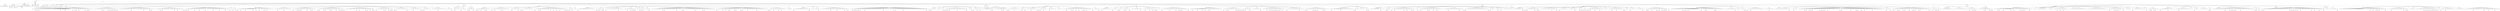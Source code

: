 digraph Tree {
	"t0" [label = "TEI"];
	"t1" [label = "teiHeader"];
	"t2" [label = "fileDesc"];
	"t3" [label = "titleStmt"];
	"t4" [label = "title"];
	"t5" [label = "author"];
	"t6" [label = "principal"];
	"t7" [label = "editor"];
	"t8" [label = "editionStmt"];
	"t9" [label = "edition"];
	"t10" [label = "respStmt"];
	"t11" [label = "name"];
	"t12" [label = "resp"];
	"t13" [label = "respStmt"];
	"t14" [label = "name"];
	"t15" [label = "resp"];
	"t16" [label = "publicationStmt"];
	"t17" [label = "publisher"];
	"t18" [label = "date"];
	"t19" [label = "availability"];
	"t20" [label = "licence"];
	"t21" [label = "idno"];
	"t22" [label = "idno"];
	"t23" [label = "idno"];
	"t24" [label = "idno"];
	"t25" [label = "idno"];
	"t26" [label = "sourceDesc"];
	"t27" [label = "profileDesc"];
	"t28" [label = "creation"];
	"t29" [label = "date"];
	"t30" [label = "langUsage"];
	"t31" [label = "language"];
	"t32" [label = "textClass"];
	"t33" [label = "keywords"];
	"t34" [label = "term"];
	"t35" [label = "text"];
	"t36" [label = "body"];
	"t37" [label = "head"];
	"t38" [label = "hi"];
	"t39" [label = "div"];
	"t40" [label = "head"];
	"t41" [label = "lb"];
	"t42" [label = "p"];
	"t43" [label = "p"];
	"t44" [label = "ref"];
	"t45" [label = "ref"];
	"t46" [label = "ref"];
	"t47" [label = "ref"];
	"t48" [label = "ref"];
	"t49" [label = "ref"];
	"t50" [label = "ref"];
	"t51" [label = "p"];
	"t52" [label = "p"];
	"t53" [label = "hi"];
	"t54" [label = "lb"];
	"t55" [label = "lb"];
	"t56" [label = "div"];
	"t57" [label = "head"];
	"t58" [label = "p"];
	"t59" [label = "ref"];
	"t60" [label = "div"];
	"t61" [label = "head"];
	"t62" [label = "p"];
	"t63" [label = "hi"];
	"t64" [label = "hi"];
	"t65" [label = "hi"];
	"t66" [label = "p"];
	"t67" [label = "div"];
	"t68" [label = "head"];
	"t69" [label = "div"];
	"t70" [label = "head"];
	"t71" [label = "p"];
	"t72" [label = "ref"];
	"t73" [label = "ref"];
	"t74" [label = "ref"];
	"t75" [label = "div"];
	"t76" [label = "head"];
	"t77" [label = "p"];
	"t78" [label = "lb"];
	"t79" [label = "lb"];
	"t80" [label = "lb"];
	"t81" [label = "pb"];
	"t82" [label = "div"];
	"t83" [label = "head"];
	"t84" [label = "sp"];
	"t85" [label = "l"];
	"t86" [label = "ref"];
	"t87" [label = "l"];
	"t88" [label = "ref"];
	"t89" [label = "l"];
	"t90" [label = "pb"];
	"t91" [label = "l"];
	"t92" [label = "l"];
	"t93" [label = "l"];
	"t94" [label = "l"];
	"t95" [label = "l"];
	"t96" [label = "l"];
	"t97" [label = "l"];
	"t98" [label = "l"];
	"t99" [label = "l"];
	"t100" [label = "l"];
	"t101" [label = "l"];
	"t102" [label = "l"];
	"t103" [label = "l"];
	"t104" [label = "l"];
	"t105" [label = "ref"];
	"t106" [label = "l"];
	"t107" [label = "l"];
	"t108" [label = "l"];
	"t109" [label = "ref"];
	"t110" [label = "l"];
	"t111" [label = "l"];
	"t112" [label = "l"];
	"t113" [label = "l"];
	"t114" [label = "l"];
	"t115" [label = "ref"];
	"t116" [label = "l"];
	"t117" [label = "l"];
	"t118" [label = "ref"];
	"t119" [label = "pb"];
	"t120" [label = "l"];
	"t121" [label = "l"];
	"t122" [label = "ref"];
	"t123" [label = "l"];
	"t124" [label = "l"];
	"t125" [label = "l"];
	"t126" [label = "l"];
	"t127" [label = "ref"];
	"t128" [label = "l"];
	"t129" [label = "l"];
	"t130" [label = "ref"];
	"t131" [label = "ref"];
	"t132" [label = "l"];
	"t133" [label = "l"];
	"t134" [label = "l"];
	"t135" [label = "sp"];
	"t136" [label = "l"];
	"t137" [label = "l"];
	"t138" [label = "l"];
	"t139" [label = "l"];
	"t140" [label = "l"];
	"t141" [label = "l"];
	"t142" [label = "ref"];
	"t143" [label = "l"];
	"t144" [label = "ref"];
	"t145" [label = "l"];
	"t146" [label = "l"];
	"t147" [label = "l"];
	"t148" [label = "ref"];
	"t149" [label = "l"];
	"t150" [label = "l"];
	"t151" [label = "ref"];
	"t152" [label = "l"];
	"t153" [label = "ref"];
	"t154" [label = "pb"];
	"t155" [label = "l"];
	"t156" [label = "ref"];
	"t157" [label = "l"];
	"t158" [label = "ref"];
	"t159" [label = "l"];
	"t160" [label = "ref"];
	"t161" [label = "sp"];
	"t162" [label = "l"];
	"t163" [label = "l"];
	"t164" [label = "l"];
	"t165" [label = "l"];
	"t166" [label = "l"];
	"t167" [label = "l"];
	"t168" [label = "l"];
	"t169" [label = "l"];
	"t170" [label = "l"];
	"t171" [label = "ref"];
	"t172" [label = "l"];
	"t173" [label = "l"];
	"t174" [label = "l"];
	"t175" [label = "l"];
	"t176" [label = "l"];
	"t177" [label = "l"];
	"t178" [label = "l"];
	"t179" [label = "l"];
	"t180" [label = "ref"];
	"t181" [label = "l"];
	"t182" [label = "l"];
	"t183" [label = "l"];
	"t184" [label = "l"];
	"t185" [label = "pb"];
	"t186" [label = "l"];
	"t187" [label = "ref"];
	"t188" [label = "l"];
	"t189" [label = "l"];
	"t190" [label = "sp"];
	"t191" [label = "l"];
	"t192" [label = "l"];
	"t193" [label = "l"];
	"t194" [label = "l"];
	"t195" [label = "ref"];
	"t196" [label = "l"];
	"t197" [label = "ref"];
	"t198" [label = "l"];
	"t199" [label = "l"];
	"t200" [label = "l"];
	"t201" [label = "l"];
	"t202" [label = "l"];
	"t203" [label = "l"];
	"t204" [label = "l"];
	"t205" [label = "l"];
	"t206" [label = "ref"];
	"t207" [label = "l"];
	"t208" [label = "l"];
	"t209" [label = "ref"];
	"t210" [label = "l"];
	"t211" [label = "l"];
	"t212" [label = "l"];
	"t213" [label = "l"];
	"t214" [label = "ref"];
	"t215" [label = "sp"];
	"t216" [label = "l"];
	"t217" [label = "pb"];
	"t218" [label = "l"];
	"t219" [label = "ref"];
	"t220" [label = "l"];
	"t221" [label = "ref"];
	"t222" [label = "l"];
	"t223" [label = "l"];
	"t224" [label = "l"];
	"t225" [label = "l"];
	"t226" [label = "ref"];
	"t227" [label = "l"];
	"t228" [label = "l"];
	"t229" [label = "l"];
	"t230" [label = "ref"];
	"t231" [label = "l"];
	"t232" [label = "l"];
	"t233" [label = "l"];
	"t234" [label = "l"];
	"t235" [label = "ref"];
	"t236" [label = "l"];
	"t237" [label = "l"];
	"t238" [label = "l"];
	"t239" [label = "l"];
	"t240" [label = "l"];
	"t241" [label = "ref"];
	"t242" [label = "l"];
	"t243" [label = "l"];
	"t244" [label = "l"];
	"t245" [label = "l"];
	"t246" [label = "pb"];
	"t247" [label = "l"];
	"t248" [label = "l"];
	"t249" [label = "l"];
	"t250" [label = "l"];
	"t251" [label = "ref"];
	"t252" [label = "l"];
	"t253" [label = "l"];
	"t254" [label = "l"];
	"t255" [label = "ref"];
	"t256" [label = "sp"];
	"t257" [label = "l"];
	"t258" [label = "l"];
	"t259" [label = "ref"];
	"t260" [label = "sp"];
	"t261" [label = "l"];
	"t262" [label = "l"];
	"t263" [label = "ref"];
	"t264" [label = "div"];
	"t265" [label = "head"];
	"t266" [label = "sp"];
	"t267" [label = "l"];
	"t268" [label = "pb"];
	"t269" [label = "l"];
	"t270" [label = "l"];
	"t271" [label = "ref"];
	"t272" [label = "l"];
	"t273" [label = "l"];
	"t274" [label = "l"];
	"t275" [label = "ref"];
	"t276" [label = "l"];
	"t277" [label = "l"];
	"t278" [label = "l"];
	"t279" [label = "l"];
	"t280" [label = "l"];
	"t281" [label = "ref"];
	"t282" [label = "l"];
	"t283" [label = "l"];
	"t284" [label = "ref"];
	"t285" [label = "l"];
	"t286" [label = "l"];
	"t287" [label = "ref"];
	"t288" [label = "l"];
	"t289" [label = "l"];
	"t290" [label = "l"];
	"t291" [label = "l"];
	"t292" [label = "ref"];
	"t293" [label = "pb"];
	"t294" [label = "l"];
	"t295" [label = "ref"];
	"t296" [label = "l"];
	"t297" [label = "l"];
	"t298" [label = "l"];
	"t299" [label = "l"];
	"t300" [label = "sp"];
	"t301" [label = "l"];
	"t302" [label = "l"];
	"t303" [label = "l"];
	"t304" [label = "ref"];
	"t305" [label = "l"];
	"t306" [label = "l"];
	"t307" [label = "l"];
	"t308" [label = "l"];
	"t309" [label = "ref"];
	"t310" [label = "l"];
	"t311" [label = "l"];
	"t312" [label = "l"];
	"t313" [label = "l"];
	"t314" [label = "l"];
	"t315" [label = "sp"];
	"t316" [label = "l"];
	"t317" [label = "ref"];
	"t318" [label = "l"];
	"t319" [label = "l"];
	"t320" [label = "l"];
	"t321" [label = "ref"];
	"t322" [label = "l"];
	"t323" [label = "ref"];
	"t324" [label = "ref"];
	"t325" [label = "pb"];
	"t326" [label = "l"];
	"t327" [label = "l"];
	"t328" [label = "l"];
	"t329" [label = "l"];
	"t330" [label = "l"];
	"t331" [label = "ref"];
	"t332" [label = "l"];
	"t333" [label = "l"];
	"t334" [label = "l"];
	"t335" [label = "ref"];
	"t336" [label = "ref"];
	"t337" [label = "l"];
	"t338" [label = "l"];
	"t339" [label = "l"];
	"t340" [label = "sp"];
	"t341" [label = "l"];
	"t342" [label = "ref"];
	"t343" [label = "l"];
	"t344" [label = "ref"];
	"t345" [label = "l"];
	"t346" [label = "l"];
	"t347" [label = "l"];
	"t348" [label = "ref"];
	"t349" [label = "l"];
	"t350" [label = "ref"];
	"t351" [label = "l"];
	"t352" [label = "l"];
	"t353" [label = "l"];
	"t354" [label = "ref"];
	"t355" [label = "l"];
	"t356" [label = "ref"];
	"t357" [label = "l"];
	"t358" [label = "l"];
	"t359" [label = "l"];
	"t360" [label = "pb"];
	"t361" [label = "l"];
	"t362" [label = "l"];
	"t363" [label = "ref"];
	"t364" [label = "l"];
	"t365" [label = "l"];
	"t366" [label = "ref"];
	"t367" [label = "ref"];
	"t368" [label = "l"];
	"t369" [label = "ref"];
	"t370" [label = "sp"];
	"t371" [label = "l"];
	"t372" [label = "l"];
	"t373" [label = "l"];
	"t374" [label = "l"];
	"t375" [label = "l"];
	"t376" [label = "l"];
	"t377" [label = "l"];
	"t378" [label = "l"];
	"t379" [label = "ref"];
	"t380" [label = "l"];
	"t381" [label = "l"];
	"t382" [label = "ref"];
	"t383" [label = "l"];
	"t384" [label = "l"];
	"t385" [label = "l"];
	"t386" [label = "l"];
	"t387" [label = "ref"];
	"t388" [label = "l"];
	"t389" [label = "ref"];
	"t390" [label = "l"];
	"t391" [label = "l"];
	"t392" [label = "ref"];
	"t393" [label = "l"];
	"t394" [label = "l"];
	"t395" [label = "ref"];
	"t396" [label = "pb"];
	"t397" [label = "l"];
	"t398" [label = "sp"];
	"t399" [label = "l"];
	"t400" [label = "ref"];
	"t401" [label = "l"];
	"t402" [label = "l"];
	"t403" [label = "l"];
	"t404" [label = "l"];
	"t405" [label = "l"];
	"t406" [label = "ref"];
	"t407" [label = "l"];
	"t408" [label = "ref"];
	"t409" [label = "l"];
	"t410" [label = "l"];
	"t411" [label = "ref"];
	"t412" [label = "l"];
	"t413" [label = "l"];
	"t414" [label = "ref"];
	"t415" [label = "ref"];
	"t416" [label = "l"];
	"t417" [label = "sp"];
	"t418" [label = "l"];
	"t419" [label = "ref"];
	"t420" [label = "ref"];
	"t421" [label = "l"];
	"t422" [label = "l"];
	"t423" [label = "l"];
	"t424" [label = "l"];
	"t425" [label = "l"];
	"t426" [label = "l"];
	"t427" [label = "l"];
	"t428" [label = "l"];
	"t429" [label = "pb"];
	"t430" [label = "l"];
	"t431" [label = "sp"];
	"t432" [label = "l"];
	"t433" [label = "l"];
	"t434" [label = "l"];
	"t435" [label = "ref"];
	"t436" [label = "l"];
	"t437" [label = "l"];
	"t438" [label = "l"];
	"t439" [label = "l"];
	"t440" [label = "l"];
	"t441" [label = "ref"];
	"t442" [label = "sp"];
	"t443" [label = "l"];
	"t444" [label = "ref"];
	"t445" [label = "l"];
	"t446" [label = "ref"];
	"t447" [label = "l"];
	"t448" [label = "l"];
	"t449" [label = "l"];
	"t450" [label = "l"];
	"t451" [label = "sp"];
	"t452" [label = "l"];
	"t453" [label = "l"];
	"t454" [label = "l"];
	"t455" [label = "l"];
	"t456" [label = "l"];
	"t457" [label = "pb"];
	"t458" [label = "l"];
	"t459" [label = "l"];
	"t460" [label = "l"];
	"t461" [label = "l"];
	"t462" [label = "l"];
	"t463" [label = "sp"];
	"t464" [label = "l"];
	"t465" [label = "l"];
	"t466" [label = "l"];
	"t467" [label = "l"];
	"t468" [label = "ref"];
	"t469" [label = "div"];
	"t470" [label = "head"];
	"t471" [label = "sp"];
	"t472" [label = "l"];
	"t473" [label = "l"];
	"t474" [label = "ref"];
	"t475" [label = "l"];
	"t476" [label = "sp"];
	"t477" [label = "l"];
	"t478" [label = "sp"];
	"t479" [label = "l"];
	"t480" [label = "sp"];
	"t481" [label = "l"];
	"t482" [label = "pb"];
	"t483" [label = "l"];
	"t484" [label = "l"];
	"t485" [label = "l"];
	"t486" [label = "sp"];
	"t487" [label = "l"];
	"t488" [label = "l"];
	"t489" [label = "ref"];
	"t490" [label = "ref"];
	"t491" [label = "l"];
	"t492" [label = "l"];
	"t493" [label = "l"];
	"t494" [label = "ref"];
	"t495" [label = "l"];
	"t496" [label = "div"];
	"t497" [label = "head"];
	"t498" [label = "pb"];
	"t499" [label = "p"];
	"t500" [label = "ref"];
	"t501" [label = "ref"];
	"t502" [label = "div"];
	"t503" [label = "head"];
	"t504" [label = "div"];
	"t505" [label = "head"];
	"t506" [label = "sp"];
	"t507" [label = "l"];
	"t508" [label = "pb"];
	"t509" [label = "l"];
	"t510" [label = "ref"];
	"t511" [label = "l"];
	"t512" [label = "l"];
	"t513" [label = "ref"];
	"t514" [label = "l"];
	"t515" [label = "l"];
	"t516" [label = "l"];
	"t517" [label = "ref"];
	"t518" [label = "ref"];
	"t519" [label = "l"];
	"t520" [label = "l"];
	"t521" [label = "l"];
	"t522" [label = "sp"];
	"t523" [label = "l"];
	"t524" [label = "pb"];
	"t525" [label = "l"];
	"t526" [label = "l"];
	"t527" [label = "ref"];
	"t528" [label = "l"];
	"t529" [label = "l"];
	"t530" [label = "l"];
	"t531" [label = "l"];
	"t532" [label = "ref"];
	"t533" [label = "l"];
	"t534" [label = "ref"];
	"t535" [label = "l"];
	"t536" [label = "l"];
	"t537" [label = "l"];
	"t538" [label = "l"];
	"t539" [label = "sp"];
	"t540" [label = "l"];
	"t541" [label = "l"];
	"t542" [label = "ref"];
	"t543" [label = "l"];
	"t544" [label = "l"];
	"t545" [label = "l"];
	"t546" [label = "l"];
	"t547" [label = "ref"];
	"t548" [label = "l"];
	"t549" [label = "l"];
	"t550" [label = "ref"];
	"t551" [label = "sp"];
	"t552" [label = "l"];
	"t553" [label = "pb"];
	"t554" [label = "l"];
	"t555" [label = "l"];
	"t556" [label = "l"];
	"t557" [label = "l"];
	"t558" [label = "l"];
	"t559" [label = "l"];
	"t560" [label = "l"];
	"t561" [label = "sp"];
	"t562" [label = "l"];
	"t563" [label = "ref"];
	"t564" [label = "l"];
	"t565" [label = "l"];
	"t566" [label = "l"];
	"t567" [label = "ref"];
	"t568" [label = "ref"];
	"t569" [label = "l"];
	"t570" [label = "l"];
	"t571" [label = "l"];
	"t572" [label = "l"];
	"t573" [label = "l"];
	"t574" [label = "l"];
	"t575" [label = "l"];
	"t576" [label = "ref"];
	"t577" [label = "l"];
	"t578" [label = "l"];
	"t579" [label = "ref"];
	"t580" [label = "l"];
	"t581" [label = "l"];
	"t582" [label = "pb"];
	"t583" [label = "l"];
	"t584" [label = "l"];
	"t585" [label = "ref"];
	"t586" [label = "l"];
	"t587" [label = "l"];
	"t588" [label = "l"];
	"t589" [label = "l"];
	"t590" [label = "ref"];
	"t591" [label = "l"];
	"t592" [label = "ref"];
	"t593" [label = "ref"];
	"t594" [label = "sp"];
	"t595" [label = "l"];
	"t596" [label = "ref"];
	"t597" [label = "l"];
	"t598" [label = "l"];
	"t599" [label = "ref"];
	"t600" [label = "l"];
	"t601" [label = "sp"];
	"t602" [label = "l"];
	"t603" [label = "l"];
	"t604" [label = "div"];
	"t605" [label = "head"];
	"t606" [label = "sp"];
	"t607" [label = "l"];
	"t608" [label = "pb"];
	"t609" [label = "l"];
	"t610" [label = "l"];
	"t611" [label = "l"];
	"t612" [label = "l"];
	"t613" [label = "l"];
	"t614" [label = "l"];
	"t615" [label = "l"];
	"t616" [label = "l"];
	"t617" [label = "l"];
	"t618" [label = "l"];
	"t619" [label = "l"];
	"t620" [label = "sp"];
	"t621" [label = "l"];
	"t622" [label = "ref"];
	"t623" [label = "l"];
	"t624" [label = "ref"];
	"t625" [label = "l"];
	"t626" [label = "ref"];
	"t627" [label = "l"];
	"t628" [label = "l"];
	"t629" [label = "ref"];
	"t630" [label = "pb"];
	"t631" [label = "l"];
	"t632" [label = "sp"];
	"t633" [label = "l"];
	"t634" [label = "ref"];
	"t635" [label = "sp"];
	"t636" [label = "l"];
	"t637" [label = "sp"];
	"t638" [label = "l"];
	"t639" [label = "l"];
	"t640" [label = "l"];
	"t641" [label = "l"];
	"t642" [label = "l"];
	"t643" [label = "l"];
	"t644" [label = "l"];
	"t645" [label = "ref"];
	"t646" [label = "l"];
	"t647" [label = "l"];
	"t648" [label = "l"];
	"t649" [label = "sp"];
	"t650" [label = "l"];
	"t651" [label = "l"];
	"t652" [label = "l"];
	"t653" [label = "ref"];
	"t654" [label = "l"];
	"t655" [label = "l"];
	"t656" [label = "pb"];
	"t657" [label = "l"];
	"t658" [label = "ref"];
	"t659" [label = "l"];
	"t660" [label = "ref"];
	"t661" [label = "ref"];
	"t662" [label = "l"];
	"t663" [label = "sp"];
	"t664" [label = "l"];
	"t665" [label = "l"];
	"t666" [label = "sp"];
	"t667" [label = "l"];
	"t668" [label = "ref"];
	"t669" [label = "l"];
	"t670" [label = "ref"];
	"t671" [label = "sp"];
	"t672" [label = "l"];
	"t673" [label = "ref"];
	"t674" [label = "l"];
	"t675" [label = "sp"];
	"t676" [label = "l"];
	"t677" [label = "l"];
	"t678" [label = "l"];
	"t679" [label = "ref"];
	"t680" [label = "l"];
	"t681" [label = "sp"];
	"t682" [label = "l"];
	"t683" [label = "l"];
	"t684" [label = "l"];
	"t685" [label = "l"];
	"t686" [label = "l"];
	"t687" [label = "l"];
	"t688" [label = "l"];
	"t689" [label = "l"];
	"t690" [label = "ref"];
	"t691" [label = "l"];
	"t692" [label = "ref"];
	"t693" [label = "l"];
	"t694" [label = "l"];
	"t695" [label = "l"];
	"t696" [label = "l"];
	"t697" [label = "l"];
	"t698" [label = "l"];
	"t699" [label = "l"];
	"t700" [label = "l"];
	"t701" [label = "ref"];
	"t702" [label = "l"];
	"t703" [label = "l"];
	"t704" [label = "l"];
	"t705" [label = "l"];
	"t706" [label = "ref"];
	"t707" [label = "ref"];
	"t708" [label = "l"];
	"t709" [label = "l"];
	"t710" [label = "l"];
	"t711" [label = "l"];
	"t712" [label = "l"];
	"t713" [label = "l"];
	"t714" [label = "l"];
	"t715" [label = "l"];
	"t716" [label = "pb"];
	"t717" [label = "l"];
	"t718" [label = "l"];
	"t719" [label = "l"];
	"t720" [label = "l"];
	"t721" [label = "l"];
	"t722" [label = "ref"];
	"t723" [label = "l"];
	"t724" [label = "ref"];
	"t725" [label = "l"];
	"t726" [label = "l"];
	"t727" [label = "l"];
	"t728" [label = "l"];
	"t729" [label = "l"];
	"t730" [label = "l"];
	"t731" [label = "l"];
	"t732" [label = "sp"];
	"t733" [label = "l"];
	"t734" [label = "ref"];
	"t735" [label = "l"];
	"t736" [label = "l"];
	"t737" [label = "l"];
	"t738" [label = "l"];
	"t739" [label = "ref"];
	"t740" [label = "l"];
	"t741" [label = "l"];
	"t742" [label = "ref"];
	"t743" [label = "l"];
	"t744" [label = "l"];
	"t745" [label = "ref"];
	"t746" [label = "pb"];
	"t747" [label = "l"];
	"t748" [label = "l"];
	"t749" [label = "l"];
	"t750" [label = "l"];
	"t751" [label = "ref"];
	"t752" [label = "ref"];
	"t753" [label = "l"];
	"t754" [label = "l"];
	"t755" [label = "l"];
	"t756" [label = "l"];
	"t757" [label = "ref"];
	"t758" [label = "ref"];
	"t759" [label = "l"];
	"t760" [label = "l"];
	"t761" [label = "l"];
	"t762" [label = "l"];
	"t763" [label = "ref"];
	"t764" [label = "l"];
	"t765" [label = "l"];
	"t766" [label = "l"];
	"t767" [label = "l"];
	"t768" [label = "l"];
	"t769" [label = "l"];
	"t770" [label = "ref"];
	"t771" [label = "l"];
	"t772" [label = "l"];
	"t773" [label = "l"];
	"t774" [label = "l"];
	"t775" [label = "l"];
	"t776" [label = "l"];
	"t777" [label = "l"];
	"t778" [label = "sp"];
	"t779" [label = "l"];
	"t780" [label = "ref"];
	"t781" [label = "pb"];
	"t782" [label = "l"];
	"t783" [label = "l"];
	"t784" [label = "l"];
	"t785" [label = "ref"];
	"t786" [label = "l"];
	"t787" [label = "l"];
	"t788" [label = "l"];
	"t789" [label = "ref"];
	"t790" [label = "l"];
	"t791" [label = "l"];
	"t792" [label = "ref"];
	"t793" [label = "l"];
	"t794" [label = "l"];
	"t795" [label = "l"];
	"t796" [label = "sp"];
	"t797" [label = "l"];
	"t798" [label = "l"];
	"t799" [label = "l"];
	"t800" [label = "l"];
	"t801" [label = "div"];
	"t802" [label = "head"];
	"t803" [label = "sp"];
	"t804" [label = "l"];
	"t805" [label = "pb"];
	"t806" [label = "l"];
	"t807" [label = "l"];
	"t808" [label = "l"];
	"t809" [label = "l"];
	"t810" [label = "l"];
	"t811" [label = "l"];
	"t812" [label = "l"];
	"t813" [label = "l"];
	"t814" [label = "l"];
	"t815" [label = "l"];
	"t816" [label = "ref"];
	"t817" [label = "l"];
	"t818" [label = "sp"];
	"t819" [label = "l"];
	"t820" [label = "l"];
	"t821" [label = "sp"];
	"t822" [label = "l"];
	"t823" [label = "l"];
	"t824" [label = "l"];
	"t825" [label = "pb"];
	"t826" [label = "l"];
	"t827" [label = "sp"];
	"t828" [label = "l"];
	"t829" [label = "l"];
	"t830" [label = "l"];
	"t831" [label = "l"];
	"t832" [label = "l"];
	"t833" [label = "l"];
	"t834" [label = "l"];
	"t835" [label = "ref"];
	"t836" [label = "l"];
	"t837" [label = "l"];
	"t838" [label = "l"];
	"t839" [label = "l"];
	"t840" [label = "ref"];
	"t841" [label = "l"];
	"t842" [label = "l"];
	"t843" [label = "l"];
	"t844" [label = "l"];
	"t845" [label = "l"];
	"t846" [label = "ref"];
	"t847" [label = "l"];
	"t848" [label = "l"];
	"t849" [label = "ref"];
	"t850" [label = "l"];
	"t851" [label = "sp"];
	"t852" [label = "l"];
	"t853" [label = "l"];
	"t854" [label = "l"];
	"t855" [label = "pb"];
	"t856" [label = "l"];
	"t857" [label = "ref"];
	"t858" [label = "ref"];
	"t859" [label = "l"];
	"t860" [label = "ref"];
	"t861" [label = "l"];
	"t862" [label = "ref"];
	"t863" [label = "l"];
	"t864" [label = "ref"];
	"t865" [label = "l"];
	"t866" [label = "l"];
	"t867" [label = "l"];
	"t868" [label = "ref"];
	"t869" [label = "l"];
	"t870" [label = "l"];
	"t871" [label = "l"];
	"t872" [label = "l"];
	"t873" [label = "l"];
	"t874" [label = "l"];
	"t875" [label = "l"];
	"t876" [label = "l"];
	"t877" [label = "l"];
	"t878" [label = "l"];
	"t879" [label = "l"];
	"t880" [label = "l"];
	"t881" [label = "ref"];
	"t882" [label = "l"];
	"t883" [label = "l"];
	"t884" [label = "l"];
	"t885" [label = "l"];
	"t886" [label = "l"];
	"t887" [label = "l"];
	"t888" [label = "l"];
	"t889" [label = "pb"];
	"t890" [label = "l"];
	"t891" [label = "ref"];
	"t892" [label = "l"];
	"t893" [label = "l"];
	"t894" [label = "l"];
	"t895" [label = "l"];
	"t896" [label = "l"];
	"t897" [label = "ref"];
	"t898" [label = "l"];
	"t899" [label = "l"];
	"t900" [label = "l"];
	"t901" [label = "l"];
	"t902" [label = "l"];
	"t903" [label = "l"];
	"t904" [label = "l"];
	"t905" [label = "l"];
	"t906" [label = "l"];
	"t907" [label = "l"];
	"t908" [label = "l"];
	"t909" [label = "l"];
	"t910" [label = "l"];
	"t911" [label = "l"];
	"t912" [label = "l"];
	"t913" [label = "ref"];
	"t914" [label = "l"];
	"t915" [label = "l"];
	"t916" [label = "ref"];
	"t917" [label = "div"];
	"t918" [label = "head"];
	"t919" [label = "sp"];
	"t920" [label = "l"];
	"t921" [label = "pb"];
	"t922" [label = "l"];
	"t923" [label = "l"];
	"t924" [label = "l"];
	"t925" [label = "sp"];
	"t926" [label = "l"];
	"t927" [label = "l"];
	"t928" [label = "l"];
	"t929" [label = "sp"];
	"t930" [label = "l"];
	"t931" [label = "l"];
	"t932" [label = "ref"];
	"t933" [label = "sp"];
	"t934" [label = "l"];
	"t935" [label = "ref"];
	"t936" [label = "l"];
	"t937" [label = "ref"];
	"t938" [label = "l"];
	"t939" [label = "pb"];
	"t940" [label = "l"];
	"t941" [label = "ref"];
	"t942" [label = "l"];
	"t943" [label = "l"];
	"t944" [label = "l"];
	"t945" [label = "l"];
	"t946" [label = "l"];
	"t947" [label = "ref"];
	"t948" [label = "l"];
	"t949" [label = "l"];
	"t950" [label = "l"];
	"t951" [label = "l"];
	"t952" [label = "l"];
	"t953" [label = "l"];
	"t954" [label = "ref"];
	"t955" [label = "l"];
	"t956" [label = "sp"];
	"t957" [label = "l"];
	"t958" [label = "l"];
	"t959" [label = "l"];
	"t960" [label = "ref"];
	"t961" [label = "ref"];
	"t962" [label = "sp"];
	"t963" [label = "l"];
	"t964" [label = "l"];
	"t965" [label = "l"];
	"t966" [label = "ref"];
	"t967" [label = "l"];
	"t968" [label = "sp"];
	"t969" [label = "l"];
	"t970" [label = "pb"];
	"t971" [label = "sp"];
	"t972" [label = "l"];
	"t973" [label = "sp"];
	"t974" [label = "l"];
	"t975" [label = "l"];
	"t976" [label = "l"];
	"t977" [label = "l"];
	"t978" [label = "l"];
	"t979" [label = "l"];
	"t980" [label = "ref"];
	"t981" [label = "l"];
	"t982" [label = "ref"];
	"t983" [label = "l"];
	"t984" [label = "div"];
	"t985" [label = "head"];
	"t986" [label = "pb"];
	"t987" [label = "p"];
	"t988" [label = "ref"];
	"t989" [label = "ref"];
	"t990" [label = "ref"];
	"t991" [label = "p"];
	"t992" [label = "ref"];
	"t993" [label = "ref"];
	"t994" [label = "ref"];
	"t995" [label = "ref"];
	"t996" [label = "ref"];
	"t997" [label = "ref"];
	"t998" [label = "ref"];
	"t999" [label = "ref"];
	"t1000" [label = "div"];
	"t1001" [label = "head"];
	"t1002" [label = "div"];
	"t1003" [label = "head"];
	"t1004" [label = "sp"];
	"t1005" [label = "l"];
	"t1006" [label = "l"];
	"t1007" [label = "l"];
	"t1008" [label = "l"];
	"t1009" [label = "l"];
	"t1010" [label = "ref"];
	"t1011" [label = "l"];
	"t1012" [label = "ref"];
	"t1013" [label = "l"];
	"t1014" [label = "l"];
	"t1015" [label = "sp"];
	"t1016" [label = "l"];
	"t1017" [label = "ref"];
	"t1018" [label = "pb"];
	"t1019" [label = "l"];
	"t1020" [label = "l"];
	"t1021" [label = "l"];
	"t1022" [label = "l"];
	"t1023" [label = "ref"];
	"t1024" [label = "l"];
	"t1025" [label = "l"];
	"t1026" [label = "l"];
	"t1027" [label = "sp"];
	"t1028" [label = "l"];
	"t1029" [label = "l"];
	"t1030" [label = "ref"];
	"t1031" [label = "l"];
	"t1032" [label = "l"];
	"t1033" [label = "ref"];
	"t1034" [label = "sp"];
	"t1035" [label = "l"];
	"t1036" [label = "l"];
	"t1037" [label = "l"];
	"t1038" [label = "l"];
	"t1039" [label = "ref"];
	"t1040" [label = "l"];
	"t1041" [label = "l"];
	"t1042" [label = "l"];
	"t1043" [label = "l"];
	"t1044" [label = "sp"];
	"t1045" [label = "l"];
	"t1046" [label = "ref"];
	"t1047" [label = "pb"];
	"t1048" [label = "l"];
	"t1049" [label = "ref"];
	"t1050" [label = "l"];
	"t1051" [label = "l"];
	"t1052" [label = "ref"];
	"t1053" [label = "l"];
	"t1054" [label = "l"];
	"t1055" [label = "sp"];
	"t1056" [label = "l"];
	"t1057" [label = "l"];
	"t1058" [label = "ref"];
	"t1059" [label = "l"];
	"t1060" [label = "l"];
	"t1061" [label = "l"];
	"t1062" [label = "l"];
	"t1063" [label = "sp"];
	"t1064" [label = "l"];
	"t1065" [label = "l"];
	"t1066" [label = "l"];
	"t1067" [label = "l"];
	"t1068" [label = "sp"];
	"t1069" [label = "l"];
	"t1070" [label = "l"];
	"t1071" [label = "l"];
	"t1072" [label = "ref"];
	"t1073" [label = "l"];
	"t1074" [label = "l"];
	"t1075" [label = "l"];
	"t1076" [label = "ref"];
	"t1077" [label = "l"];
	"t1078" [label = "ref"];
	"t1079" [label = "l"];
	"t1080" [label = "l"];
	"t1081" [label = "ref"];
	"t1082" [label = "l"];
	"t1083" [label = "l"];
	"t1084" [label = "ref"];
	"t1085" [label = "l"];
	"t1086" [label = "l"];
	"t1087" [label = "l"];
	"t1088" [label = "ref"];
	"t1089" [label = "ref"];
	"t1090" [label = "l"];
	"t1091" [label = "l"];
	"t1092" [label = "ref"];
	"t1093" [label = "l"];
	"t1094" [label = "l"];
	"t1095" [label = "l"];
	"t1096" [label = "l"];
	"t1097" [label = "ref"];
	"t1098" [label = "sp"];
	"t1099" [label = "l"];
	"t1100" [label = "l"];
	"t1101" [label = "l"];
	"t1102" [label = "l"];
	"t1103" [label = "ref"];
	"t1104" [label = "div"];
	"t1105" [label = "head"];
	"t1106" [label = "sp"];
	"t1107" [label = "l"];
	"t1108" [label = "l"];
	"t1109" [label = "ref"];
	"t1110" [label = "l"];
	"t1111" [label = "l"];
	"t1112" [label = "l"];
	"t1113" [label = "l"];
	"t1114" [label = "l"];
	"t1115" [label = "l"];
	"t1116" [label = "sp"];
	"t1117" [label = "l"];
	"t1118" [label = "ref"];
	"t1119" [label = "l"];
	"t1120" [label = "l"];
	"t1121" [label = "l"];
	"t1122" [label = "sp"];
	"t1123" [label = "l"];
	"t1124" [label = "ref"];
	"t1125" [label = "ref"];
	"t1126" [label = "l"];
	"t1127" [label = "sp"];
	"t1128" [label = "l"];
	"t1129" [label = "l"];
	"t1130" [label = "l"];
	"t1131" [label = "ref"];
	"t1132" [label = "ref"];
	"t1133" [label = "l"];
	"t1134" [label = "l"];
	"t1135" [label = "l"];
	"t1136" [label = "ref"];
	"t1137" [label = "sp"];
	"t1138" [label = "l"];
	"t1139" [label = "l"];
	"t1140" [label = "l"];
	"t1141" [label = "l"];
	"t1142" [label = "l"];
	"t1143" [label = "l"];
	"t1144" [label = "l"];
	"t1145" [label = "ref"];
	"t1146" [label = "l"];
	"t1147" [label = "sp"];
	"t1148" [label = "l"];
	"t1149" [label = "l"];
	"t1150" [label = "ref"];
	"t1151" [label = "l"];
	"t1152" [label = "l"];
	"t1153" [label = "l"];
	"t1154" [label = "ref"];
	"t1155" [label = "l"];
	"t1156" [label = "l"];
	"t1157" [label = "pb"];
	"t1158" [label = "l"];
	"t1159" [label = "sp"];
	"t1160" [label = "l"];
	"t1161" [label = "ref"];
	"t1162" [label = "ref"];
	"t1163" [label = "sp"];
	"t1164" [label = "l"];
	"t1165" [label = "sp"];
	"t1166" [label = "l"];
	"t1167" [label = "l"];
	"t1168" [label = "sp"];
	"t1169" [label = "l"];
	"t1170" [label = "ref"];
	"t1171" [label = "l"];
	"t1172" [label = "l"];
	"t1173" [label = "l"];
	"t1174" [label = "l"];
	"t1175" [label = "l"];
	"t1176" [label = "ref"];
	"t1177" [label = "l"];
	"t1178" [label = "l"];
	"t1179" [label = "l"];
	"t1180" [label = "l"];
	"t1181" [label = "ref"];
	"t1182" [label = "l"];
	"t1183" [label = "l"];
	"t1184" [label = "ref"];
	"t1185" [label = "l"];
	"t1186" [label = "ref"];
	"t1187" [label = "pb"];
	"t1188" [label = "l"];
	"t1189" [label = "l"];
	"t1190" [label = "l"];
	"t1191" [label = "l"];
	"t1192" [label = "l"];
	"t1193" [label = "ref"];
	"t1194" [label = "div"];
	"t1195" [label = "head"];
	"t1196" [label = "sp"];
	"t1197" [label = "l"];
	"t1198" [label = "l"];
	"t1199" [label = "l"];
	"t1200" [label = "ref"];
	"t1201" [label = "l"];
	"t1202" [label = "l"];
	"t1203" [label = "l"];
	"t1204" [label = "ref"];
	"t1205" [label = "l"];
	"t1206" [label = "l"];
	"t1207" [label = "l"];
	"t1208" [label = "ref"];
	"t1209" [label = "l"];
	"t1210" [label = "l"];
	"t1211" [label = "ref"];
	"t1212" [label = "l"];
	"t1213" [label = "l"];
	"t1214" [label = "pb"];
	"t1215" [label = "l"];
	"t1216" [label = "ref"];
	"t1217" [label = "l"];
	"t1218" [label = "l"];
	"t1219" [label = "l"];
	"t1220" [label = "l"];
	"t1221" [label = "l"];
	"t1222" [label = "l"];
	"t1223" [label = "l"];
	"t1224" [label = "l"];
	"t1225" [label = "sp"];
	"t1226" [label = "l"];
	"t1227" [label = "ref"];
	"t1228" [label = "l"];
	"t1229" [label = "l"];
	"t1230" [label = "ref"];
	"t1231" [label = "l"];
	"t1232" [label = "ref"];
	"t1233" [label = "l"];
	"t1234" [label = "l"];
	"t1235" [label = "l"];
	"t1236" [label = "l"];
	"t1237" [label = "l"];
	"t1238" [label = "l"];
	"t1239" [label = "ref"];
	"t1240" [label = "l"];
	"t1241" [label = "ref"];
	"t1242" [label = "ref"];
	"t1243" [label = "l"];
	"t1244" [label = "ref"];
	"t1245" [label = "sp"];
	"t1246" [label = "l"];
	"t1247" [label = "pb"];
	"t1248" [label = "l"];
	"t1249" [label = "ref"];
	"t1250" [label = "l"];
	"t1251" [label = "ref"];
	"t1252" [label = "l"];
	"t1253" [label = "l"];
	"t1254" [label = "l"];
	"t1255" [label = "ref"];
	"t1256" [label = "l"];
	"t1257" [label = "sp"];
	"t1258" [label = "l"];
	"t1259" [label = "l"];
	"t1260" [label = "l"];
	"t1261" [label = "l"];
	"t1262" [label = "l"];
	"t1263" [label = "l"];
	"t1264" [label = "ref"];
	"t1265" [label = "sp"];
	"t1266" [label = "l"];
	"t1267" [label = "l"];
	"t1268" [label = "l"];
	"t1269" [label = "l"];
	"t1270" [label = "ref"];
	"t1271" [label = "l"];
	"t1272" [label = "l"];
	"t1273" [label = "ref"];
	"t1274" [label = "l"];
	"t1275" [label = "ref"];
	"t1276" [label = "l"];
	"t1277" [label = "ref"];
	"t1278" [label = "l"];
	"t1279" [label = "ref"];
	"t1280" [label = "ref"];
	"t1281" [label = "pb"];
	"t1282" [label = "l"];
	"t1283" [label = "l"];
	"t1284" [label = "ref"];
	"t1285" [label = "l"];
	"t1286" [label = "ref"];
	"t1287" [label = "l"];
	"t1288" [label = "l"];
	"t1289" [label = "ref"];
	"t1290" [label = "l"];
	"t1291" [label = "l"];
	"t1292" [label = "sp"];
	"t1293" [label = "l"];
	"t1294" [label = "ref"];
	"t1295" [label = "l"];
	"t1296" [label = "l"];
	"t1297" [label = "l"];
	"t1298" [label = "l"];
	"t1299" [label = "l"];
	"t1300" [label = "l"];
	"t1301" [label = "l"];
	"t1302" [label = "l"];
	"t1303" [label = "ref"];
	"t1304" [label = "l"];
	"t1305" [label = "sp"];
	"t1306" [label = "l"];
	"t1307" [label = "sp"];
	"t1308" [label = "l"];
	"t1309" [label = "sp"];
	"t1310" [label = "l"];
	"t1311" [label = "pb"];
	"t1312" [label = "l"];
	"t1313" [label = "ref"];
	"t1314" [label = "l"];
	"t1315" [label = "l"];
	"t1316" [label = "l"];
	"t1317" [label = "l"];
	"t1318" [label = "ref"];
	"t1319" [label = "l"];
	"t1320" [label = "l"];
	"t1321" [label = "ref"];
	"t1322" [label = "ref"];
	"t1323" [label = "l"];
	"t1324" [label = "ref"];
	"t1325" [label = "l"];
	"t1326" [label = "l"];
	"t1327" [label = "l"];
	"t1328" [label = "l"];
	"t1329" [label = "ref"];
	"t1330" [label = "ref"];
	"t1331" [label = "l"];
	"t1332" [label = "l"];
	"t1333" [label = "l"];
	"t1334" [label = "div"];
	"t1335" [label = "head"];
	"t1336" [label = "pb"];
	"t1337" [label = "sp"];
	"t1338" [label = "l"];
	"t1339" [label = "l"];
	"t1340" [label = "ref"];
	"t1341" [label = "l"];
	"t1342" [label = "l"];
	"t1343" [label = "l"];
	"t1344" [label = "l"];
	"t1345" [label = "l"];
	"t1346" [label = "l"];
	"t1347" [label = "ref"];
	"t1348" [label = "l"];
	"t1349" [label = "l"];
	"t1350" [label = "l"];
	"t1351" [label = "l"];
	"t1352" [label = "l"];
	"t1353" [label = "l"];
	"t1354" [label = "l"];
	"t1355" [label = "l"];
	"t1356" [label = "sp"];
	"t1357" [label = "l"];
	"t1358" [label = "ref"];
	"t1359" [label = "pb"];
	"t1360" [label = "l"];
	"t1361" [label = "l"];
	"t1362" [label = "l"];
	"t1363" [label = "sp"];
	"t1364" [label = "l"];
	"t1365" [label = "l"];
	"t1366" [label = "sp"];
	"t1367" [label = "l"];
	"t1368" [label = "sp"];
	"t1369" [label = "l"];
	"t1370" [label = "sp"];
	"t1371" [label = "l"];
	"t1372" [label = "ref"];
	"t1373" [label = "l"];
	"t1374" [label = "ref"];
	"t1375" [label = "div"];
	"t1376" [label = "head"];
	"t1377" [label = "pb"];
	"t1378" [label = "sp"];
	"t1379" [label = "l"];
	"t1380" [label = "l"];
	"t1381" [label = "l"];
	"t1382" [label = "l"];
	"t1383" [label = "l"];
	"t1384" [label = "l"];
	"t1385" [label = "l"];
	"t1386" [label = "l"];
	"t1387" [label = "ref"];
	"t1388" [label = "l"];
	"t1389" [label = "l"];
	"t1390" [label = "sp"];
	"t1391" [label = "l"];
	"t1392" [label = "l"];
	"t1393" [label = "ref"];
	"t1394" [label = "ref"];
	"t1395" [label = "l"];
	"t1396" [label = "l"];
	"t1397" [label = "sp"];
	"t1398" [label = "l"];
	"t1399" [label = "ref"];
	"t1400" [label = "l"];
	"t1401" [label = "l"];
	"t1402" [label = "pb"];
	"t1403" [label = "l"];
	"t1404" [label = "l"];
	"t1405" [label = "l"];
	"t1406" [label = "l"];
	"t1407" [label = "l"];
	"t1408" [label = "l"];
	"t1409" [label = "ref"];
	"t1410" [label = "l"];
	"t1411" [label = "l"];
	"t1412" [label = "ref"];
	"t1413" [label = "l"];
	"t1414" [label = "l"];
	"t1415" [label = "l"];
	"t1416" [label = "ref"];
	"t1417" [label = "l"];
	"t1418" [label = "ref"];
	"t1419" [label = "l"];
	"t1420" [label = "sp"];
	"t1421" [label = "l"];
	"t1422" [label = "l"];
	"t1423" [label = "ref"];
	"t1424" [label = "sp"];
	"t1425" [label = "l"];
	"t1426" [label = "l"];
	"t1427" [label = "ref"];
	"t1428" [label = "l"];
	"t1429" [label = "l"];
	"t1430" [label = "l"];
	"t1431" [label = "l"];
	"t1432" [label = "l"];
	"t1433" [label = "ref"];
	"t1434" [label = "pb"];
	"t1435" [label = "l"];
	"t1436" [label = "l"];
	"t1437" [label = "l"];
	"t1438" [label = "ref"];
	"t1439" [label = "l"];
	"t1440" [label = "l"];
	"t1441" [label = "ref"];
	"t1442" [label = "l"];
	"t1443" [label = "ref"];
	"t1444" [label = "l"];
	"t1445" [label = "l"];
	"t1446" [label = "l"];
	"t1447" [label = "sp"];
	"t1448" [label = "l"];
	"t1449" [label = "l"];
	"t1450" [label = "l"];
	"t1451" [label = "l"];
	"t1452" [label = "ref"];
	"t1453" [label = "l"];
	"t1454" [label = "l"];
	"t1455" [label = "l"];
	"t1456" [label = "l"];
	"t1457" [label = "l"];
	"t1458" [label = "l"];
	"t1459" [label = "l"];
	"t1460" [label = "ref"];
	"t1461" [label = "l"];
	"t1462" [label = "l"];
	"t1463" [label = "l"];
	"t1464" [label = "ref"];
	"t1465" [label = "sp"];
	"t1466" [label = "l"];
	"t1467" [label = "pb"];
	"t1468" [label = "l"];
	"t1469" [label = "l"];
	"t1470" [label = "l"];
	"t1471" [label = "l"];
	"t1472" [label = "l"];
	"t1473" [label = "l"];
	"t1474" [label = "l"];
	"t1475" [label = "l"];
	"t1476" [label = "l"];
	"t1477" [label = "l"];
	"t1478" [label = "l"];
	"t1479" [label = "l"];
	"t1480" [label = "l"];
	"t1481" [label = "l"];
	"t1482" [label = "l"];
	"t1483" [label = "ref"];
	"t1484" [label = "sp"];
	"t1485" [label = "l"];
	"t1486" [label = "ref"];
	"t1487" [label = "l"];
	"t1488" [label = "l"];
	"t1489" [label = "l"];
	"t1490" [label = "sp"];
	"t1491" [label = "l"];
	"t1492" [label = "l"];
	"t1493" [label = "pb"];
	"t1494" [label = "l"];
	"t1495" [label = "sp"];
	"t1496" [label = "l"];
	"t1497" [label = "ref"];
	"t1498" [label = "sp"];
	"t1499" [label = "l"];
	"t1500" [label = "sp"];
	"t1501" [label = "l"];
	"t1502" [label = "l"];
	"t1503" [label = "sp"];
	"t1504" [label = "l"];
	"t1505" [label = "l"];
	"t1506" [label = "sp"];
	"t1507" [label = "l"];
	"t1508" [label = "l"];
	"t1509" [label = "div"];
	"t1510" [label = "head"];
	"t1511" [label = "pb"];
	"t1512" [label = "p"];
	"t1513" [label = "ref"];
	"t1514" [label = "ref"];
	"t1515" [label = "ref"];
	"t1516" [label = "div"];
	"t1517" [label = "head"];
	"t1518" [label = "div"];
	"t1519" [label = "pb"];
	"t1520" [label = "head"];
	"t1521" [label = "sp"];
	"t1522" [label = "l"];
	"t1523" [label = "l"];
	"t1524" [label = "l"];
	"t1525" [label = "l"];
	"t1526" [label = "l"];
	"t1527" [label = "l"];
	"t1528" [label = "l"];
	"t1529" [label = "ref"];
	"t1530" [label = "l"];
	"t1531" [label = "ref"];
	"t1532" [label = "sp"];
	"t1533" [label = "l"];
	"t1534" [label = "ref"];
	"t1535" [label = "pb"];
	"t1536" [label = "l"];
	"t1537" [label = "l"];
	"t1538" [label = "l"];
	"t1539" [label = "l"];
	"t1540" [label = "l"];
	"t1541" [label = "l"];
	"t1542" [label = "ref"];
	"t1543" [label = "l"];
	"t1544" [label = "l"];
	"t1545" [label = "ref"];
	"t1546" [label = "ref"];
	"t1547" [label = "l"];
	"t1548" [label = "sp"];
	"t1549" [label = "l"];
	"t1550" [label = "sp"];
	"t1551" [label = "l"];
	"t1552" [label = "l"];
	"t1553" [label = "l"];
	"t1554" [label = "l"];
	"t1555" [label = "l"];
	"t1556" [label = "l"];
	"t1557" [label = "l"];
	"t1558" [label = "ref"];
	"t1559" [label = "l"];
	"t1560" [label = "l"];
	"t1561" [label = "l"];
	"t1562" [label = "pb"];
	"t1563" [label = "l"];
	"t1564" [label = "sp"];
	"t1565" [label = "l"];
	"t1566" [label = "ref"];
	"t1567" [label = "l"];
	"t1568" [label = "l"];
	"t1569" [label = "l"];
	"t1570" [label = "l"];
	"t1571" [label = "l"];
	"t1572" [label = "sp"];
	"t1573" [label = "l"];
	"t1574" [label = "l"];
	"t1575" [label = "l"];
	"t1576" [label = "l"];
	"t1577" [label = "l"];
	"t1578" [label = "ref"];
	"t1579" [label = "l"];
	"t1580" [label = "sp"];
	"t1581" [label = "l"];
	"t1582" [label = "l"];
	"t1583" [label = "ref"];
	"t1584" [label = "l"];
	"t1585" [label = "l"];
	"t1586" [label = "ref"];
	"t1587" [label = "sp"];
	"t1588" [label = "l"];
	"t1589" [label = "ref"];
	"t1590" [label = "pb"];
	"t1591" [label = "l"];
	"t1592" [label = "ref"];
	"t1593" [label = "sp"];
	"t1594" [label = "l"];
	"t1595" [label = "ref"];
	"t1596" [label = "l"];
	"t1597" [label = "ref"];
	"t1598" [label = "l"];
	"t1599" [label = "ref"];
	"t1600" [label = "l"];
	"t1601" [label = "l"];
	"t1602" [label = "l"];
	"t1603" [label = "ref"];
	"t1604" [label = "l"];
	"t1605" [label = "l"];
	"t1606" [label = "l"];
	"t1607" [label = "ref"];
	"t1608" [label = "l"];
	"t1609" [label = "l"];
	"t1610" [label = "l"];
	"t1611" [label = "sp"];
	"t1612" [label = "l"];
	"t1613" [label = "l"];
	"t1614" [label = "sp"];
	"t1615" [label = "l"];
	"t1616" [label = "l"];
	"t1617" [label = "l"];
	"t1618" [label = "pb"];
	"t1619" [label = "l"];
	"t1620" [label = "l"];
	"t1621" [label = "l"];
	"t1622" [label = "ref"];
	"t1623" [label = "l"];
	"t1624" [label = "l"];
	"t1625" [label = "l"];
	"t1626" [label = "l"];
	"t1627" [label = "l"];
	"t1628" [label = "ref"];
	"t1629" [label = "ref"];
	"t1630" [label = "sp"];
	"t1631" [label = "l"];
	"t1632" [label = "l"];
	"t1633" [label = "l"];
	"t1634" [label = "sp"];
	"t1635" [label = "l"];
	"t1636" [label = "ref"];
	"t1637" [label = "l"];
	"t1638" [label = "l"];
	"t1639" [label = "l"];
	"t1640" [label = "sp"];
	"t1641" [label = "l"];
	"t1642" [label = "l"];
	"t1643" [label = "l"];
	"t1644" [label = "l"];
	"t1645" [label = "l"];
	"t1646" [label = "pb"];
	"t1647" [label = "l"];
	"t1648" [label = "sp"];
	"t1649" [label = "l"];
	"t1650" [label = "l"];
	"t1651" [label = "ref"];
	"t1652" [label = "ref"];
	"t1653" [label = "l"];
	"t1654" [label = "l"];
	"t1655" [label = "l"];
	"t1656" [label = "ref"];
	"t1657" [label = "l"];
	"t1658" [label = "l"];
	"t1659" [label = "l"];
	"t1660" [label = "ref"];
	"t1661" [label = "l"];
	"t1662" [label = "ref"];
	"t1663" [label = "l"];
	"t1664" [label = "ref"];
	"t1665" [label = "l"];
	"t1666" [label = "l"];
	"t1667" [label = "ref"];
	"t1668" [label = "l"];
	"t1669" [label = "ref"];
	"t1670" [label = "ref"];
	"t1671" [label = "ref"];
	"t1672" [label = "l"];
	"t1673" [label = "l"];
	"t1674" [label = "l"];
	"t1675" [label = "ref"];
	"t1676" [label = "div"];
	"t1677" [label = "head"];
	"t1678" [label = "pb"];
	"t1679" [label = "sp"];
	"t1680" [label = "l"];
	"t1681" [label = "l"];
	"t1682" [label = "l"];
	"t1683" [label = "l"];
	"t1684" [label = "l"];
	"t1685" [label = "l"];
	"t1686" [label = "l"];
	"t1687" [label = "l"];
	"t1688" [label = "l"];
	"t1689" [label = "ref"];
	"t1690" [label = "l"];
	"t1691" [label = "l"];
	"t1692" [label = "ref"];
	"t1693" [label = "ref"];
	"t1694" [label = "l"];
	"t1695" [label = "ref"];
	"t1696" [label = "l"];
	"t1697" [label = "ref"];
	"t1698" [label = "l"];
	"t1699" [label = "l"];
	"t1700" [label = "l"];
	"t1701" [label = "l"];
	"t1702" [label = "l"];
	"t1703" [label = "l"];
	"t1704" [label = "l"];
	"t1705" [label = "l"];
	"t1706" [label = "pb"];
	"t1707" [label = "l"];
	"t1708" [label = "l"];
	"t1709" [label = "l"];
	"t1710" [label = "ref"];
	"t1711" [label = "ref"];
	"t1712" [label = "l"];
	"t1713" [label = "l"];
	"t1714" [label = "l"];
	"t1715" [label = "l"];
	"t1716" [label = "l"];
	"t1717" [label = "l"];
	"t1718" [label = "ref"];
	"t1719" [label = "ref"];
	"t1720" [label = "l"];
	"t1721" [label = "l"];
	"t1722" [label = "l"];
	"t1723" [label = "l"];
	"t1724" [label = "l"];
	"t1725" [label = "l"];
	"t1726" [label = "sp"];
	"t1727" [label = "l"];
	"t1728" [label = "l"];
	"t1729" [label = "l"];
	"t1730" [label = "l"];
	"t1731" [label = "l"];
	"t1732" [label = "l"];
	"t1733" [label = "l"];
	"t1734" [label = "ref"];
	"t1735" [label = "l"];
	"t1736" [label = "sp"];
	"t1737" [label = "pb"];
	"t1738" [label = "l"];
	"t1739" [label = "sp"];
	"t1740" [label = "l"];
	"t1741" [label = "l"];
	"t1742" [label = "l"];
	"t1743" [label = "ref"];
	"t1744" [label = "l"];
	"t1745" [label = "ref"];
	"t1746" [label = "sp"];
	"t1747" [label = "l"];
	"t1748" [label = "ref"];
	"t1749" [label = "l"];
	"t1750" [label = "l"];
	"t1751" [label = "ref"];
	"t1752" [label = "l"];
	"t1753" [label = "l"];
	"t1754" [label = "l"];
	"t1755" [label = "l"];
	"t1756" [label = "l"];
	"t1757" [label = "l"];
	"t1758" [label = "l"];
	"t1759" [label = "l"];
	"t1760" [label = "l"];
	"t1761" [label = "sp"];
	"t1762" [label = "l"];
	"t1763" [label = "l"];
	"t1764" [label = "l"];
	"t1765" [label = "pb"];
	"t1766" [label = "l"];
	"t1767" [label = "l"];
	"t1768" [label = "l"];
	"t1769" [label = "div"];
	"t1770" [label = "head"];
	"t1771" [label = "sp"];
	"t1772" [label = "l"];
	"t1773" [label = "l"];
	"t1774" [label = "sp"];
	"t1775" [label = "l"];
	"t1776" [label = "l"];
	"t1777" [label = "l"];
	"t1778" [label = "l"];
	"t1779" [label = "l"];
	"t1780" [label = "l"];
	"t1781" [label = "l"];
	"t1782" [label = "l"];
	"t1783" [label = "ref"];
	"t1784" [label = "l"];
	"t1785" [label = "sp"];
	"t1786" [label = "l"];
	"t1787" [label = "l"];
	"t1788" [label = "pb"];
	"t1789" [label = "l"];
	"t1790" [label = "l"];
	"t1791" [label = "sp"];
	"t1792" [label = "l"];
	"t1793" [label = "l"];
	"t1794" [label = "l"];
	"t1795" [label = "l"];
	"t1796" [label = "l"];
	"t1797" [label = "ref"];
	"t1798" [label = "l"];
	"t1799" [label = "ref"];
	"t1800" [label = "l"];
	"t1801" [label = "l"];
	"t1802" [label = "l"];
	"t1803" [label = "hi"];
	"t1804" [label = "hi"];
	"t1805" [label = "l"];
	"t1806" [label = "ref"];
	"t1807" [label = "l"];
	"t1808" [label = "l"];
	"t1809" [label = "l"];
	"t1810" [label = "l"];
	"t1811" [label = "l"];
	"t1812" [label = "ref"];
	"t1813" [label = "l"];
	"t1814" [label = "ref"];
	"t1815" [label = "l"];
	"t1816" [label = "ref"];
	"t1817" [label = "l"];
	"t1818" [label = "ref"];
	"t1819" [label = "l"];
	"t1820" [label = "l"];
	"t1821" [label = "pb"];
	"t1822" [label = "l"];
	"t1823" [label = "l"];
	"t1824" [label = "l"];
	"t1825" [label = "l"];
	"t1826" [label = "l"];
	"t1827" [label = "l"];
	"t1828" [label = "l"];
	"t1829" [label = "l"];
	"t1830" [label = "ref"];
	"t1831" [label = "l"];
	"t1832" [label = "ref"];
	"t1833" [label = "l"];
	"t1834" [label = "l"];
	"t1835" [label = "l"];
	"t1836" [label = "l"];
	"t1837" [label = "l"];
	"t1838" [label = "l"];
	"t1839" [label = "ref"];
	"t1840" [label = "l"];
	"t1841" [label = "l"];
	"t1842" [label = "l"];
	"t1843" [label = "l"];
	"t1844" [label = "ref"];
	"t1845" [label = "ref"];
	"t1846" [label = "l"];
	"t1847" [label = "l"];
	"t1848" [label = "l"];
	"t1849" [label = "ref"];
	"t1850" [label = "l"];
	"t1851" [label = "l"];
	"t1852" [label = "pb"];
	"t1853" [label = "l"];
	"t1854" [label = "l"];
	"t1855" [label = "l"];
	"t1856" [label = "l"];
	"t1857" [label = "l"];
	"t1858" [label = "ref"];
	"t1859" [label = "l"];
	"t1860" [label = "l"];
	"t1861" [label = "l"];
	"t1862" [label = "l"];
	"t1863" [label = "l"];
	"t1864" [label = "l"];
	"t1865" [label = "l"];
	"t1866" [label = "l"];
	"t1867" [label = "sp"];
	"t1868" [label = "l"];
	"t1869" [label = "ref"];
	"t1870" [label = "l"];
	"t1871" [label = "l"];
	"t1872" [label = "l"];
	"t1873" [label = "ref"];
	"t1874" [label = "sp"];
	"t1875" [label = "l"];
	"t1876" [label = "l"];
	"t1877" [label = "ref"];
	"t1878" [label = "l"];
	"t1879" [label = "l"];
	"t1880" [label = "l"];
	"t1881" [label = "ref"];
	"t1882" [label = "pb"];
	"t1883" [label = "l"];
	"t1884" [label = "l"];
	"t1885" [label = "l"];
	"t1886" [label = "ref"];
	"t1887" [label = "l"];
	"t1888" [label = "ref"];
	"t1889" [label = "l"];
	"t1890" [label = "l"];
	"t1891" [label = "l"];
	"t1892" [label = "ref"];
	"t1893" [label = "l"];
	"t1894" [label = "l"];
	"t1895" [label = "ref"];
	"t1896" [label = "l"];
	"t1897" [label = "ref"];
	"t1898" [label = "l"];
	"t1899" [label = "ref"];
	"t1900" [label = "l"];
	"t1901" [label = "l"];
	"t1902" [label = "ref"];
	"t1903" [label = "l"];
	"t1904" [label = "ref"];
	"t1905" [label = "l"];
	"t1906" [label = "l"];
	"t1907" [label = "l"];
	"t1908" [label = "l"];
	"t1909" [label = "l"];
	"t1910" [label = "l"];
	"t1911" [label = "ref"];
	"t1912" [label = "l"];
	"t1913" [label = "sp"];
	"t1914" [label = "l"];
	"t1915" [label = "pb"];
	"t1916" [label = "l"];
	"t1917" [label = "l"];
	"t1918" [label = "l"];
	"t1919" [label = "ref"];
	"t1920" [label = "ref"];
	"t1921" [label = "sp"];
	"t1922" [label = "l"];
	"t1923" [label = "ref"];
	"t1924" [label = "l"];
	"t1925" [label = "div"];
	"t1926" [label = "head"];
	"t1927" [label = "pb"];
	"t1928" [label = "sp"];
	"t1929" [label = "l"];
	"t1930" [label = "l"];
	"t1931" [label = "l"];
	"t1932" [label = "l"];
	"t1933" [label = "l"];
	"t1934" [label = "l"];
	"t1935" [label = "l"];
	"t1936" [label = "l"];
	"t1937" [label = "sp"];
	"t1938" [label = "l"];
	"t1939" [label = "l"];
	"t1940" [label = "l"];
	"t1941" [label = "l"];
	"t1942" [label = "l"];
	"t1943" [label = "l"];
	"t1944" [label = "l"];
	"t1945" [label = "l"];
	"t1946" [label = "l"];
	"t1947" [label = "sp"];
	"t1948" [label = "pb"];
	"t1949" [label = "l"];
	"t1950" [label = "ref"];
	"t1951" [label = "l"];
	"t1952" [label = "l"];
	"t1953" [label = "ref"];
	"t1954" [label = "l"];
	"t1955" [label = "ref"];
	"t1956" [label = "l"];
	"t1957" [label = "ref"];
	"t1958" [label = "l"];
	"t1959" [label = "sp"];
	"t1960" [label = "l"];
	"t1961" [label = "l"];
	"t1962" [label = "l"];
	"t1963" [label = "l"];
	"t1964" [label = "l"];
	"t1965" [label = "ref"];
	"t1966" [label = "ref"];
	"t1967" [label = "l"];
	"t1968" [label = "l"];
	"t1969" [label = "l"];
	"t1970" [label = "ref"];
	"t1971" [label = "l"];
	"t1972" [label = "ref"];
	"t1973" [label = "ref"];
	"t1974" [label = "l"];
	"t1975" [label = "div"];
	"t1976" [label = "head"];
	"t1977" [label = "pb"];
	"t1978" [label = "p"];
	"t1979" [label = "ref"];
	"t1980" [label = "ref"];
	"t1981" [label = "div"];
	"t1982" [label = "pb"];
	"t1983" [label = "head"];
	"t1984" [label = "div"];
	"t1985" [label = "head"];
	"t1986" [label = "sp"];
	"t1987" [label = "l"];
	"t1988" [label = "l"];
	"t1989" [label = "l"];
	"t1990" [label = "l"];
	"t1991" [label = "ref"];
	"t1992" [label = "ref"];
	"t1993" [label = "l"];
	"t1994" [label = "l"];
	"t1995" [label = "l"];
	"t1996" [label = "pb"];
	"t1997" [label = "l"];
	"t1998" [label = "l"];
	"t1999" [label = "l"];
	"t2000" [label = "l"];
	"t2001" [label = "l"];
	"t2002" [label = "ref"];
	"t2003" [label = "l"];
	"t2004" [label = "l"];
	"t2005" [label = "ref"];
	"t2006" [label = "l"];
	"t2007" [label = "l"];
	"t2008" [label = "l"];
	"t2009" [label = "l"];
	"t2010" [label = "ref"];
	"t2011" [label = "l"];
	"t2012" [label = "ref"];
	"t2013" [label = "l"];
	"t2014" [label = "ref"];
	"t2015" [label = "l"];
	"t2016" [label = "ref"];
	"t2017" [label = "l"];
	"t2018" [label = "l"];
	"t2019" [label = "l"];
	"t2020" [label = "ref"];
	"t2021" [label = "l"];
	"t2022" [label = "l"];
	"t2023" [label = "sp"];
	"t2024" [label = "l"];
	"t2025" [label = "l"];
	"t2026" [label = "div"];
	"t2027" [label = "head"];
	"t2028" [label = "pb"];
	"t2029" [label = "sp"];
	"t2030" [label = "l"];
	"t2031" [label = "l"];
	"t2032" [label = "sp"];
	"t2033" [label = "l"];
	"t2034" [label = "l"];
	"t2035" [label = "l"];
	"t2036" [label = "l"];
	"t2037" [label = "l"];
	"t2038" [label = "sp"];
	"t2039" [label = "l"];
	"t2040" [label = "l"];
	"t2041" [label = "l"];
	"t2042" [label = "l"];
	"t2043" [label = "sp"];
	"t2044" [label = "l"];
	"t2045" [label = "l"];
	"t2046" [label = "l"];
	"t2047" [label = "pb"];
	"t2048" [label = "l"];
	"t2049" [label = "l"];
	"t2050" [label = "ref"];
	"t2051" [label = "l"];
	"t2052" [label = "l"];
	"t2053" [label = "ref"];
	"t2054" [label = "l"];
	"t2055" [label = "l"];
	"t2056" [label = "l"];
	"t2057" [label = "sp"];
	"t2058" [label = "l"];
	"t2059" [label = "sp"];
	"t2060" [label = "l"];
	"t2061" [label = "l"];
	"t2062" [label = "l"];
	"t2063" [label = "l"];
	"t2064" [label = "l"];
	"t2065" [label = "l"];
	"t2066" [label = "l"];
	"t2067" [label = "l"];
	"t2068" [label = "l"];
	"t2069" [label = "l"];
	"t2070" [label = "l"];
	"t2071" [label = "sp"];
	"t2072" [label = "pb"];
	"t2073" [label = "l"];
	"t2074" [label = "l"];
	"t2075" [label = "l"];
	"t2076" [label = "l"];
	"t2077" [label = "l"];
	"t2078" [label = "l"];
	"t2079" [label = "l"];
	"t2080" [label = "l"];
	"t2081" [label = "l"];
	"t2082" [label = "l"];
	"t2083" [label = "l"];
	"t2084" [label = "l"];
	"t2085" [label = "sp"];
	"t2086" [label = "l"];
	"t2087" [label = "l"];
	"t2088" [label = "ref"];
	"t2089" [label = "l"];
	"t2090" [label = "l"];
	"t2091" [label = "l"];
	"t2092" [label = "ref"];
	"t2093" [label = "l"];
	"t2094" [label = "l"];
	"t2095" [label = "ref"];
	"t2096" [label = "ref"];
	"t2097" [label = "l"];
	"t2098" [label = "ref"];
	"t2099" [label = "l"];
	"t2100" [label = "l"];
	"t2101" [label = "l"];
	"t2102" [label = "pb"];
	"t2103" [label = "l"];
	"t2104" [label = "sp"];
	"t2105" [label = "l"];
	"t2106" [label = "l"];
	"t2107" [label = "l"];
	"t2108" [label = "l"];
	"t2109" [label = "sp"];
	"t2110" [label = "l"];
	"t2111" [label = "ref"];
	"t2112" [label = "l"];
	"t2113" [label = "l"];
	"t2114" [label = "l"];
	"t2115" [label = "l"];
	"t2116" [label = "l"];
	"t2117" [label = "l"];
	"t2118" [label = "l"];
	"t2119" [label = "sp"];
	"t2120" [label = "l"];
	"t2121" [label = "l"];
	"t2122" [label = "ref"];
	"t2123" [label = "sp"];
	"t2124" [label = "l"];
	"t2125" [label = "l"];
	"t2126" [label = "l"];
	"t2127" [label = "ref"];
	"t2128" [label = "pb"];
	"t2129" [label = "l"];
	"t2130" [label = "l"];
	"t2131" [label = "ref"];
	"t2132" [label = "ref"];
	"t2133" [label = "l"];
	"t2134" [label = "l"];
	"t2135" [label = "l"];
	"t2136" [label = "div"];
	"t2137" [label = "head"];
	"t2138" [label = "sp"];
	"t2139" [label = "l"];
	"t2140" [label = "ref"];
	"t2141" [label = "l"];
	"t2142" [label = "l"];
	"t2143" [label = "l"];
	"t2144" [label = "l"];
	"t2145" [label = "l"];
	"t2146" [label = "ref"];
	"t2147" [label = "l"];
	"t2148" [label = "l"];
	"t2149" [label = "l"];
	"t2150" [label = "l"];
	"t2151" [label = "sp"];
	"t2152" [label = "l"];
	"t2153" [label = "l"];
	"t2154" [label = "l"];
	"t2155" [label = "pb"];
	"t2156" [label = "l"];
	"t2157" [label = "l"];
	"t2158" [label = "l"];
	"t2159" [label = "l"];
	"t2160" [label = "l"];
	"t2161" [label = "l"];
	"t2162" [label = "l"];
	"t2163" [label = "sp"];
	"t2164" [label = "l"];
	"t2165" [label = "l"];
	"t2166" [label = "sp"];
	"t2167" [label = "l"];
	"t2168" [label = "ref"];
	"t2169" [label = "l"];
	"t2170" [label = "l"];
	"t2171" [label = "l"];
	"t2172" [label = "sp"];
	"t2173" [label = "l"];
	"t2174" [label = "l"];
	"t2175" [label = "l"];
	"t2176" [label = "l"];
	"t2177" [label = "l"];
	"t2178" [label = "l"];
	"t2179" [label = "sp"];
	"t2180" [label = "l"];
	"t2181" [label = "ref"];
	"t2182" [label = "pb"];
	"t2183" [label = "l"];
	"t2184" [label = "div"];
	"t2185" [label = "head"];
	"t2186" [label = "sp"];
	"t2187" [label = "l"];
	"t2188" [label = "l"];
	"t2189" [label = "sp"];
	"t2190" [label = "l"];
	"t2191" [label = "l"];
	"t2192" [label = "l"];
	"t2193" [label = "l"];
	"t2194" [label = "l"];
	"t2195" [label = "l"];
	"t2196" [label = "l"];
	"t2197" [label = "ref"];
	"t2198" [label = "l"];
	"t2199" [label = "l"];
	"t2200" [label = "l"];
	"t2201" [label = "ref"];
	"t2202" [label = "l"];
	"t2203" [label = "ref"];
	"t2204" [label = "l"];
	"t2205" [label = "ref"];
	"t2206" [label = "l"];
	"t2207" [label = "ref"];
	"t2208" [label = "pb"];
	"t2209" [label = "l"];
	"t2210" [label = "l"];
	"t2211" [label = "l"];
	"t2212" [label = "l"];
	"t2213" [label = "ref"];
	"t2214" [label = "l"];
	"t2215" [label = "l"];
	"t2216" [label = "l"];
	"t2217" [label = "l"];
	"t2218" [label = "l"];
	"t2219" [label = "l"];
	"t2220" [label = "l"];
	"t2221" [label = "l"];
	"t2222" [label = "l"];
	"t2223" [label = "sp"];
	"t2224" [label = "l"];
	"t2225" [label = "ref"];
	"t2226" [label = "ref"];
	"t2227" [label = "l"];
	"t2228" [label = "sp"];
	"t2229" [label = "l"];
	"t2230" [label = "ref"];
	"t2231" [label = "l"];
	"t2232" [label = "div"];
	"t2233" [label = "head"];
	"t2234" [label = "pb"];
	"t2235" [label = "sp"];
	"t2236" [label = "l"];
	"t2237" [label = "ref"];
	"t2238" [label = "l"];
	"t2239" [label = "ref"];
	"t2240" [label = "l"];
	"t2241" [label = "l"];
	"t2242" [label = "l"];
	"t2243" [label = "l"];
	"t2244" [label = "l"];
	"t2245" [label = "l"];
	"t2246" [label = "l"];
	"t2247" [label = "l"];
	"t2248" [label = "l"];
	"t2249" [label = "l"];
	"t2250" [label = "l"];
	"t2251" [label = "l"];
	"t2252" [label = "l"];
	"t2253" [label = "l"];
	"t2254" [label = "l"];
	"t2255" [label = "l"];
	"t2256" [label = "l"];
	"t2257" [label = "ref"];
	"t2258" [label = "l"];
	"t2259" [label = "ref"];
	"t2260" [label = "l"];
	"t2261" [label = "ref"];
	"t2262" [label = "pb"];
	"t2263" [label = "l"];
	"t2264" [label = "l"];
	"t2265" [label = "ref"];
	"t2266" [label = "l"];
	"t2267" [label = "ref"];
	"t2268" [label = "l"];
	"t2269" [label = "l"];
	"t2270" [label = "ref"];
	"t2271" [label = "l"];
	"t2272" [label = "l"];
	"t2273" [label = "l"];
	"t2274" [label = "l"];
	"t2275" [label = "l"];
	"t2276" [label = "l"];
	"t2277" [label = "l"];
	"t2278" [label = "ref"];
	"t2279" [label = "l"];
	"t2280" [label = "l"];
	"t2281" [label = "ref"];
	"t2282" [label = "l"];
	"t2283" [label = "l"];
	"t2284" [label = "l"];
	"t2285" [label = "ref"];
	"t2286" [label = "l"];
	"t2287" [label = "l"];
	"t2288" [label = "l"];
	"t2289" [label = "ref"];
	"t2290" [label = "l"];
	"t2291" [label = "div"];
	"t2292" [label = "head"];
	"t2293" [label = "pb"];
	"t2294" [label = "sp"];
	"t2295" [label = "l"];
	"t2296" [label = "l"];
	"t2297" [label = "sp"];
	"t2298" [label = "l"];
	"t2299" [label = "l"];
	"t2300" [label = "l"];
	"t2301" [label = "l"];
	"t2302" [label = "l"];
	"t2303" [label = "l"];
	"t2304" [label = "ref"];
	"t2305" [label = "div"];
	"t2306" [label = "head"];
	"t2307" [label = "pb"];
	"t2308" [label = "sp"];
	"t2309" [label = "l"];
	"t2310" [label = "l"];
	"t2311" [label = "l"];
	"t2312" [label = "l"];
	"t2313" [label = "l"];
	"t2314" [label = "l"];
	"t2315" [label = "l"];
	"t2316" [label = "l"];
	"t2317" [label = "l"];
	"t2318" [label = "l"];
	"t2319" [label = "l"];
	"t2320" [label = "l"];
	"t2321" [label = "l"];
	"t2322" [label = "l"];
	"t2323" [label = "l"];
	"t2324" [label = "l"];
	"t2325" [label = "l"];
	"t2326" [label = "l"];
	"t2327" [label = "l"];
	"t2328" [label = "l"];
	"t2329" [label = "l"];
	"t2330" [label = "pb"];
	"t2331" [label = "l"];
	"t2332" [label = "l"];
	"t2333" [label = "ref"];
	"t2334" [label = "l"];
	"t2335" [label = "l"];
	"t2336" [label = "l"];
	"t2337" [label = "ref"];
	"t2338" [label = "ref"];
	"t2339" [label = "l"];
	"t2340" [label = "ref"];
	"t2341" [label = "l"];
	"t2342" [label = "l"];
	"t2343" [label = "l"];
	"t2344" [label = "l"];
	"t2345" [label = "ref"];
	"t2346" [label = "l"];
	"t2347" [label = "sp"];
	"t2348" [label = "l"];
	"t2349" [label = "l"];
	"t2350" [label = "l"];
	"t2351" [label = "ref"];
	"t2352" [label = "l"];
	"t2353" [label = "l"];
	"t2354" [label = "l"];
	"t2355" [label = "l"];
	"t2356" [label = "l"];
	"t2357" [label = "l"];
	"t2358" [label = "l"];
	"t2359" [label = "l"];
	"t2360" [label = "ref"];
	"t2361" [label = "l"];
	"t2362" [label = "l"];
	"t2363" [label = "ref"];
	"t2364" [label = "pb"];
	"t2365" [label = "l"];
	"t2366" [label = "sp"];
	"t2367" [label = "l"];
	"t2368" [label = "l"];
	"t2369" [label = "l"];
	"t2370" [label = "l"];
	"t2371" [label = "sp"];
	"t2372" [label = "l"];
	"t2373" [label = "l"];
	"t2374" [label = "l"];
	"t2375" [label = "l"];
	"t2376" [label = "l"];
	"t2377" [label = "l"];
	"t2378" [label = "ref"];
	"t2379" [label = "l"];
	"t2380" [label = "ref"];
	"t2381" [label = "l"];
	"t2382" [label = "ref"];
	"t2383" [label = "l"];
	"t2384" [label = "ref"];
	"t2385" [label = "l"];
	"t2386" [label = "ref"];
	"t2387" [label = "l"];
	"t2388" [label = "l"];
	"t2389" [label = "l"];
	"t2390" [label = "ref"];
	"t2391" [label = "ref"];
	"t2392" [label = "ref"];
	"t2393" [label = "l"];
	"t2394" [label = "ref"];
	"t2395" [label = "sp"];
	"t2396" [label = "l"];
	"t2397" [label = "pb"];
	"t2398" [label = "sp"];
	"t2399" [label = "l"];
	"t2400" [label = "sp"];
	"t2401" [label = "l"];
	"t2402" [label = "ref"];
	"t2403" [label = "l"];
	"t2404" [label = "l"];
	"t2405" [label = "l"];
	"t2406" [label = "ref"];
	"t2407" [label = "l"];
	"t2408" [label = "l"];
	"t2409" [label = "l"];
	"t2410" [label = "l"];
	"t2411" [label = "l"];
	"t2412" [label = "l"];
	"t2413" [label = "sp"];
	"t2414" [label = "l"];
	"t2415" [label = "l"];
	"t2416" [label = "l"];
	"t2417" [label = "l"];
	"t2418" [label = "l"];
	"t2419" [label = "l"];
	"t2420" [label = "sp"];
	"t2421" [label = "pb"];
	"t2422" [label = "l"];
	"t2423" [label = "l"];
	"t2424" [label = "l"];
	"t2425" [label = "l"];
	"t2426" [label = "l"];
	"t2427" [label = "ref"];
	"t2428" [label = "l"];
	"t2429" [label = "l"];
	"t2430" [label = "l"];
	"t2431" [label = "l"];
	"t2432" [label = "l"];
	"t2433" [label = "l"];
	"t2434" [label = "l"];
	"t2435" [label = "ref"];
	"t2436" [label = "l"];
	"t2437" [label = "l"];
	"t2438" [label = "l"];
	"t2439" [label = "ref"];
	"t2440" [label = "l"];
	"t2441" [label = "l"];
	"t2442" [label = "l"];
	"t2443" [label = "l"];
	"t2444" [label = "ref"];
	"t2445" [label = "l"];
	"t2446" [label = "l"];
	"t2447" [label = "l"];
	"t0" -> "t1";
	"t1" -> "t2";
	"t2" -> "t3";
	"t3" -> "t4";
	"t3" -> "t5";
	"t3" -> "t6";
	"t3" -> "t7";
	"t2" -> "t8";
	"t8" -> "t9";
	"t8" -> "t10";
	"t10" -> "t11";
	"t10" -> "t12";
	"t8" -> "t13";
	"t13" -> "t14";
	"t13" -> "t15";
	"t2" -> "t16";
	"t16" -> "t17";
	"t16" -> "t18";
	"t16" -> "t19";
	"t19" -> "t20";
	"t16" -> "t21";
	"t16" -> "t22";
	"t16" -> "t23";
	"t16" -> "t24";
	"t16" -> "t25";
	"t2" -> "t26";
	"t1" -> "t27";
	"t27" -> "t28";
	"t28" -> "t29";
	"t27" -> "t30";
	"t30" -> "t31";
	"t27" -> "t32";
	"t32" -> "t33";
	"t33" -> "t34";
	"t0" -> "t35";
	"t35" -> "t36";
	"t36" -> "t37";
	"t37" -> "t38";
	"t36" -> "t39";
	"t39" -> "t40";
	"t40" -> "t41";
	"t39" -> "t42";
	"t39" -> "t43";
	"t43" -> "t44";
	"t43" -> "t45";
	"t43" -> "t46";
	"t43" -> "t47";
	"t43" -> "t48";
	"t43" -> "t49";
	"t43" -> "t50";
	"t39" -> "t51";
	"t39" -> "t52";
	"t52" -> "t53";
	"t53" -> "t54";
	"t53" -> "t55";
	"t36" -> "t56";
	"t56" -> "t57";
	"t56" -> "t58";
	"t58" -> "t59";
	"t36" -> "t60";
	"t60" -> "t61";
	"t60" -> "t62";
	"t62" -> "t63";
	"t62" -> "t64";
	"t62" -> "t65";
	"t60" -> "t66";
	"t36" -> "t67";
	"t67" -> "t68";
	"t36" -> "t69";
	"t69" -> "t70";
	"t69" -> "t71";
	"t71" -> "t72";
	"t71" -> "t73";
	"t71" -> "t74";
	"t36" -> "t75";
	"t75" -> "t76";
	"t75" -> "t77";
	"t77" -> "t78";
	"t77" -> "t79";
	"t77" -> "t80";
	"t77" -> "t81";
	"t75" -> "t82";
	"t82" -> "t83";
	"t82" -> "t84";
	"t84" -> "t85";
	"t85" -> "t86";
	"t84" -> "t87";
	"t87" -> "t88";
	"t84" -> "t89";
	"t89" -> "t90";
	"t84" -> "t91";
	"t84" -> "t92";
	"t84" -> "t93";
	"t84" -> "t94";
	"t84" -> "t95";
	"t84" -> "t96";
	"t84" -> "t97";
	"t84" -> "t98";
	"t84" -> "t99";
	"t84" -> "t100";
	"t84" -> "t101";
	"t84" -> "t102";
	"t84" -> "t103";
	"t84" -> "t104";
	"t104" -> "t105";
	"t84" -> "t106";
	"t84" -> "t107";
	"t84" -> "t108";
	"t108" -> "t109";
	"t84" -> "t110";
	"t84" -> "t111";
	"t84" -> "t112";
	"t84" -> "t113";
	"t84" -> "t114";
	"t114" -> "t115";
	"t84" -> "t116";
	"t84" -> "t117";
	"t117" -> "t118";
	"t117" -> "t119";
	"t84" -> "t120";
	"t84" -> "t121";
	"t121" -> "t122";
	"t84" -> "t123";
	"t84" -> "t124";
	"t84" -> "t125";
	"t84" -> "t126";
	"t126" -> "t127";
	"t84" -> "t128";
	"t84" -> "t129";
	"t129" -> "t130";
	"t129" -> "t131";
	"t84" -> "t132";
	"t84" -> "t133";
	"t84" -> "t134";
	"t82" -> "t135";
	"t135" -> "t136";
	"t135" -> "t137";
	"t135" -> "t138";
	"t135" -> "t139";
	"t135" -> "t140";
	"t135" -> "t141";
	"t141" -> "t142";
	"t135" -> "t143";
	"t143" -> "t144";
	"t135" -> "t145";
	"t135" -> "t146";
	"t135" -> "t147";
	"t147" -> "t148";
	"t135" -> "t149";
	"t135" -> "t150";
	"t150" -> "t151";
	"t135" -> "t152";
	"t152" -> "t153";
	"t152" -> "t154";
	"t135" -> "t155";
	"t155" -> "t156";
	"t135" -> "t157";
	"t157" -> "t158";
	"t135" -> "t159";
	"t159" -> "t160";
	"t82" -> "t161";
	"t161" -> "t162";
	"t161" -> "t163";
	"t161" -> "t164";
	"t161" -> "t165";
	"t161" -> "t166";
	"t161" -> "t167";
	"t161" -> "t168";
	"t161" -> "t169";
	"t161" -> "t170";
	"t170" -> "t171";
	"t161" -> "t172";
	"t161" -> "t173";
	"t161" -> "t174";
	"t161" -> "t175";
	"t161" -> "t176";
	"t161" -> "t177";
	"t161" -> "t178";
	"t161" -> "t179";
	"t179" -> "t180";
	"t161" -> "t181";
	"t161" -> "t182";
	"t161" -> "t183";
	"t161" -> "t184";
	"t184" -> "t185";
	"t161" -> "t186";
	"t186" -> "t187";
	"t161" -> "t188";
	"t161" -> "t189";
	"t82" -> "t190";
	"t190" -> "t191";
	"t190" -> "t192";
	"t190" -> "t193";
	"t190" -> "t194";
	"t194" -> "t195";
	"t190" -> "t196";
	"t196" -> "t197";
	"t190" -> "t198";
	"t190" -> "t199";
	"t190" -> "t200";
	"t190" -> "t201";
	"t190" -> "t202";
	"t190" -> "t203";
	"t190" -> "t204";
	"t190" -> "t205";
	"t205" -> "t206";
	"t190" -> "t207";
	"t190" -> "t208";
	"t208" -> "t209";
	"t190" -> "t210";
	"t190" -> "t211";
	"t190" -> "t212";
	"t190" -> "t213";
	"t213" -> "t214";
	"t82" -> "t215";
	"t215" -> "t216";
	"t216" -> "t217";
	"t215" -> "t218";
	"t218" -> "t219";
	"t215" -> "t220";
	"t220" -> "t221";
	"t215" -> "t222";
	"t215" -> "t223";
	"t215" -> "t224";
	"t215" -> "t225";
	"t225" -> "t226";
	"t215" -> "t227";
	"t215" -> "t228";
	"t215" -> "t229";
	"t229" -> "t230";
	"t215" -> "t231";
	"t215" -> "t232";
	"t215" -> "t233";
	"t215" -> "t234";
	"t234" -> "t235";
	"t215" -> "t236";
	"t215" -> "t237";
	"t215" -> "t238";
	"t215" -> "t239";
	"t215" -> "t240";
	"t240" -> "t241";
	"t215" -> "t242";
	"t215" -> "t243";
	"t215" -> "t244";
	"t215" -> "t245";
	"t245" -> "t246";
	"t215" -> "t247";
	"t215" -> "t248";
	"t215" -> "t249";
	"t215" -> "t250";
	"t250" -> "t251";
	"t215" -> "t252";
	"t215" -> "t253";
	"t215" -> "t254";
	"t254" -> "t255";
	"t82" -> "t256";
	"t256" -> "t257";
	"t256" -> "t258";
	"t258" -> "t259";
	"t82" -> "t260";
	"t260" -> "t261";
	"t260" -> "t262";
	"t262" -> "t263";
	"t75" -> "t264";
	"t264" -> "t265";
	"t264" -> "t266";
	"t266" -> "t267";
	"t267" -> "t268";
	"t266" -> "t269";
	"t266" -> "t270";
	"t270" -> "t271";
	"t266" -> "t272";
	"t266" -> "t273";
	"t266" -> "t274";
	"t274" -> "t275";
	"t266" -> "t276";
	"t266" -> "t277";
	"t266" -> "t278";
	"t266" -> "t279";
	"t266" -> "t280";
	"t280" -> "t281";
	"t266" -> "t282";
	"t266" -> "t283";
	"t283" -> "t284";
	"t266" -> "t285";
	"t266" -> "t286";
	"t286" -> "t287";
	"t266" -> "t288";
	"t266" -> "t289";
	"t266" -> "t290";
	"t266" -> "t291";
	"t291" -> "t292";
	"t291" -> "t293";
	"t266" -> "t294";
	"t294" -> "t295";
	"t266" -> "t296";
	"t266" -> "t297";
	"t266" -> "t298";
	"t266" -> "t299";
	"t264" -> "t300";
	"t300" -> "t301";
	"t300" -> "t302";
	"t300" -> "t303";
	"t303" -> "t304";
	"t300" -> "t305";
	"t300" -> "t306";
	"t300" -> "t307";
	"t300" -> "t308";
	"t308" -> "t309";
	"t300" -> "t310";
	"t300" -> "t311";
	"t300" -> "t312";
	"t300" -> "t313";
	"t300" -> "t314";
	"t264" -> "t315";
	"t315" -> "t316";
	"t316" -> "t317";
	"t315" -> "t318";
	"t315" -> "t319";
	"t315" -> "t320";
	"t320" -> "t321";
	"t315" -> "t322";
	"t322" -> "t323";
	"t322" -> "t324";
	"t322" -> "t325";
	"t315" -> "t326";
	"t315" -> "t327";
	"t315" -> "t328";
	"t315" -> "t329";
	"t315" -> "t330";
	"t330" -> "t331";
	"t315" -> "t332";
	"t315" -> "t333";
	"t315" -> "t334";
	"t334" -> "t335";
	"t334" -> "t336";
	"t315" -> "t337";
	"t315" -> "t338";
	"t315" -> "t339";
	"t264" -> "t340";
	"t340" -> "t341";
	"t341" -> "t342";
	"t340" -> "t343";
	"t343" -> "t344";
	"t340" -> "t345";
	"t340" -> "t346";
	"t340" -> "t347";
	"t347" -> "t348";
	"t340" -> "t349";
	"t349" -> "t350";
	"t340" -> "t351";
	"t340" -> "t352";
	"t340" -> "t353";
	"t353" -> "t354";
	"t340" -> "t355";
	"t355" -> "t356";
	"t340" -> "t357";
	"t340" -> "t358";
	"t340" -> "t359";
	"t359" -> "t360";
	"t340" -> "t361";
	"t340" -> "t362";
	"t362" -> "t363";
	"t340" -> "t364";
	"t340" -> "t365";
	"t365" -> "t366";
	"t365" -> "t367";
	"t340" -> "t368";
	"t368" -> "t369";
	"t264" -> "t370";
	"t370" -> "t371";
	"t370" -> "t372";
	"t370" -> "t373";
	"t370" -> "t374";
	"t370" -> "t375";
	"t370" -> "t376";
	"t370" -> "t377";
	"t370" -> "t378";
	"t378" -> "t379";
	"t370" -> "t380";
	"t370" -> "t381";
	"t381" -> "t382";
	"t370" -> "t383";
	"t370" -> "t384";
	"t370" -> "t385";
	"t370" -> "t386";
	"t386" -> "t387";
	"t370" -> "t388";
	"t388" -> "t389";
	"t370" -> "t390";
	"t370" -> "t391";
	"t391" -> "t392";
	"t370" -> "t393";
	"t370" -> "t394";
	"t394" -> "t395";
	"t394" -> "t396";
	"t370" -> "t397";
	"t264" -> "t398";
	"t398" -> "t399";
	"t399" -> "t400";
	"t398" -> "t401";
	"t398" -> "t402";
	"t398" -> "t403";
	"t398" -> "t404";
	"t398" -> "t405";
	"t405" -> "t406";
	"t398" -> "t407";
	"t407" -> "t408";
	"t398" -> "t409";
	"t398" -> "t410";
	"t410" -> "t411";
	"t398" -> "t412";
	"t398" -> "t413";
	"t413" -> "t414";
	"t413" -> "t415";
	"t398" -> "t416";
	"t264" -> "t417";
	"t417" -> "t418";
	"t418" -> "t419";
	"t418" -> "t420";
	"t417" -> "t421";
	"t417" -> "t422";
	"t417" -> "t423";
	"t417" -> "t424";
	"t417" -> "t425";
	"t417" -> "t426";
	"t417" -> "t427";
	"t417" -> "t428";
	"t428" -> "t429";
	"t417" -> "t430";
	"t264" -> "t431";
	"t431" -> "t432";
	"t431" -> "t433";
	"t431" -> "t434";
	"t434" -> "t435";
	"t431" -> "t436";
	"t431" -> "t437";
	"t431" -> "t438";
	"t431" -> "t439";
	"t431" -> "t440";
	"t440" -> "t441";
	"t264" -> "t442";
	"t442" -> "t443";
	"t443" -> "t444";
	"t442" -> "t445";
	"t445" -> "t446";
	"t442" -> "t447";
	"t442" -> "t448";
	"t442" -> "t449";
	"t442" -> "t450";
	"t264" -> "t451";
	"t451" -> "t452";
	"t451" -> "t453";
	"t451" -> "t454";
	"t451" -> "t455";
	"t451" -> "t456";
	"t456" -> "t457";
	"t451" -> "t458";
	"t451" -> "t459";
	"t451" -> "t460";
	"t451" -> "t461";
	"t451" -> "t462";
	"t264" -> "t463";
	"t463" -> "t464";
	"t463" -> "t465";
	"t463" -> "t466";
	"t463" -> "t467";
	"t467" -> "t468";
	"t75" -> "t469";
	"t469" -> "t470";
	"t469" -> "t471";
	"t471" -> "t472";
	"t471" -> "t473";
	"t473" -> "t474";
	"t471" -> "t475";
	"t469" -> "t476";
	"t476" -> "t477";
	"t469" -> "t478";
	"t478" -> "t479";
	"t469" -> "t480";
	"t480" -> "t481";
	"t481" -> "t482";
	"t480" -> "t483";
	"t480" -> "t484";
	"t480" -> "t485";
	"t469" -> "t486";
	"t486" -> "t487";
	"t486" -> "t488";
	"t488" -> "t489";
	"t488" -> "t490";
	"t486" -> "t491";
	"t486" -> "t492";
	"t486" -> "t493";
	"t493" -> "t494";
	"t486" -> "t495";
	"t36" -> "t496";
	"t496" -> "t497";
	"t496" -> "t498";
	"t496" -> "t499";
	"t499" -> "t500";
	"t499" -> "t501";
	"t36" -> "t502";
	"t502" -> "t503";
	"t502" -> "t504";
	"t504" -> "t505";
	"t504" -> "t506";
	"t506" -> "t507";
	"t507" -> "t508";
	"t506" -> "t509";
	"t509" -> "t510";
	"t506" -> "t511";
	"t506" -> "t512";
	"t512" -> "t513";
	"t506" -> "t514";
	"t506" -> "t515";
	"t506" -> "t516";
	"t516" -> "t517";
	"t516" -> "t518";
	"t506" -> "t519";
	"t506" -> "t520";
	"t506" -> "t521";
	"t504" -> "t522";
	"t522" -> "t523";
	"t523" -> "t524";
	"t522" -> "t525";
	"t522" -> "t526";
	"t526" -> "t527";
	"t522" -> "t528";
	"t522" -> "t529";
	"t522" -> "t530";
	"t522" -> "t531";
	"t531" -> "t532";
	"t522" -> "t533";
	"t533" -> "t534";
	"t522" -> "t535";
	"t522" -> "t536";
	"t522" -> "t537";
	"t522" -> "t538";
	"t504" -> "t539";
	"t539" -> "t540";
	"t539" -> "t541";
	"t541" -> "t542";
	"t539" -> "t543";
	"t539" -> "t544";
	"t539" -> "t545";
	"t539" -> "t546";
	"t546" -> "t547";
	"t539" -> "t548";
	"t539" -> "t549";
	"t549" -> "t550";
	"t504" -> "t551";
	"t551" -> "t552";
	"t552" -> "t553";
	"t551" -> "t554";
	"t551" -> "t555";
	"t551" -> "t556";
	"t551" -> "t557";
	"t551" -> "t558";
	"t551" -> "t559";
	"t551" -> "t560";
	"t504" -> "t561";
	"t561" -> "t562";
	"t562" -> "t563";
	"t561" -> "t564";
	"t561" -> "t565";
	"t561" -> "t566";
	"t566" -> "t567";
	"t566" -> "t568";
	"t561" -> "t569";
	"t561" -> "t570";
	"t561" -> "t571";
	"t561" -> "t572";
	"t561" -> "t573";
	"t561" -> "t574";
	"t561" -> "t575";
	"t575" -> "t576";
	"t561" -> "t577";
	"t561" -> "t578";
	"t578" -> "t579";
	"t561" -> "t580";
	"t561" -> "t581";
	"t581" -> "t582";
	"t561" -> "t583";
	"t561" -> "t584";
	"t584" -> "t585";
	"t561" -> "t586";
	"t561" -> "t587";
	"t561" -> "t588";
	"t561" -> "t589";
	"t589" -> "t590";
	"t561" -> "t591";
	"t591" -> "t592";
	"t591" -> "t593";
	"t504" -> "t594";
	"t594" -> "t595";
	"t595" -> "t596";
	"t594" -> "t597";
	"t594" -> "t598";
	"t598" -> "t599";
	"t594" -> "t600";
	"t504" -> "t601";
	"t601" -> "t602";
	"t601" -> "t603";
	"t502" -> "t604";
	"t604" -> "t605";
	"t604" -> "t606";
	"t606" -> "t607";
	"t607" -> "t608";
	"t606" -> "t609";
	"t606" -> "t610";
	"t606" -> "t611";
	"t606" -> "t612";
	"t606" -> "t613";
	"t606" -> "t614";
	"t606" -> "t615";
	"t606" -> "t616";
	"t606" -> "t617";
	"t606" -> "t618";
	"t606" -> "t619";
	"t604" -> "t620";
	"t620" -> "t621";
	"t621" -> "t622";
	"t620" -> "t623";
	"t623" -> "t624";
	"t620" -> "t625";
	"t625" -> "t626";
	"t620" -> "t627";
	"t620" -> "t628";
	"t628" -> "t629";
	"t628" -> "t630";
	"t620" -> "t631";
	"t604" -> "t632";
	"t632" -> "t633";
	"t633" -> "t634";
	"t604" -> "t635";
	"t635" -> "t636";
	"t604" -> "t637";
	"t637" -> "t638";
	"t637" -> "t639";
	"t637" -> "t640";
	"t637" -> "t641";
	"t637" -> "t642";
	"t637" -> "t643";
	"t637" -> "t644";
	"t644" -> "t645";
	"t637" -> "t646";
	"t637" -> "t647";
	"t637" -> "t648";
	"t604" -> "t649";
	"t649" -> "t650";
	"t649" -> "t651";
	"t649" -> "t652";
	"t652" -> "t653";
	"t649" -> "t654";
	"t649" -> "t655";
	"t655" -> "t656";
	"t649" -> "t657";
	"t657" -> "t658";
	"t649" -> "t659";
	"t659" -> "t660";
	"t659" -> "t661";
	"t649" -> "t662";
	"t604" -> "t663";
	"t663" -> "t664";
	"t663" -> "t665";
	"t604" -> "t666";
	"t666" -> "t667";
	"t667" -> "t668";
	"t666" -> "t669";
	"t669" -> "t670";
	"t604" -> "t671";
	"t671" -> "t672";
	"t672" -> "t673";
	"t671" -> "t674";
	"t604" -> "t675";
	"t675" -> "t676";
	"t675" -> "t677";
	"t675" -> "t678";
	"t678" -> "t679";
	"t675" -> "t680";
	"t604" -> "t681";
	"t681" -> "t682";
	"t681" -> "t683";
	"t681" -> "t684";
	"t681" -> "t685";
	"t681" -> "t686";
	"t681" -> "t687";
	"t681" -> "t688";
	"t681" -> "t689";
	"t689" -> "t690";
	"t681" -> "t691";
	"t691" -> "t692";
	"t681" -> "t693";
	"t681" -> "t694";
	"t681" -> "t695";
	"t681" -> "t696";
	"t681" -> "t697";
	"t681" -> "t698";
	"t681" -> "t699";
	"t681" -> "t700";
	"t700" -> "t701";
	"t681" -> "t702";
	"t681" -> "t703";
	"t681" -> "t704";
	"t681" -> "t705";
	"t705" -> "t706";
	"t705" -> "t707";
	"t681" -> "t708";
	"t681" -> "t709";
	"t681" -> "t710";
	"t681" -> "t711";
	"t681" -> "t712";
	"t681" -> "t713";
	"t681" -> "t714";
	"t681" -> "t715";
	"t715" -> "t716";
	"t681" -> "t717";
	"t681" -> "t718";
	"t681" -> "t719";
	"t681" -> "t720";
	"t681" -> "t721";
	"t721" -> "t722";
	"t681" -> "t723";
	"t723" -> "t724";
	"t681" -> "t725";
	"t681" -> "t726";
	"t681" -> "t727";
	"t681" -> "t728";
	"t681" -> "t729";
	"t681" -> "t730";
	"t681" -> "t731";
	"t604" -> "t732";
	"t732" -> "t733";
	"t733" -> "t734";
	"t732" -> "t735";
	"t732" -> "t736";
	"t732" -> "t737";
	"t732" -> "t738";
	"t738" -> "t739";
	"t732" -> "t740";
	"t732" -> "t741";
	"t741" -> "t742";
	"t732" -> "t743";
	"t732" -> "t744";
	"t744" -> "t745";
	"t744" -> "t746";
	"t732" -> "t747";
	"t732" -> "t748";
	"t732" -> "t749";
	"t732" -> "t750";
	"t750" -> "t751";
	"t750" -> "t752";
	"t732" -> "t753";
	"t732" -> "t754";
	"t732" -> "t755";
	"t732" -> "t756";
	"t756" -> "t757";
	"t756" -> "t758";
	"t732" -> "t759";
	"t732" -> "t760";
	"t732" -> "t761";
	"t732" -> "t762";
	"t762" -> "t763";
	"t732" -> "t764";
	"t732" -> "t765";
	"t732" -> "t766";
	"t732" -> "t767";
	"t732" -> "t768";
	"t732" -> "t769";
	"t769" -> "t770";
	"t732" -> "t771";
	"t732" -> "t772";
	"t732" -> "t773";
	"t732" -> "t774";
	"t732" -> "t775";
	"t732" -> "t776";
	"t732" -> "t777";
	"t604" -> "t778";
	"t778" -> "t779";
	"t779" -> "t780";
	"t779" -> "t781";
	"t778" -> "t782";
	"t778" -> "t783";
	"t778" -> "t784";
	"t784" -> "t785";
	"t778" -> "t786";
	"t778" -> "t787";
	"t778" -> "t788";
	"t788" -> "t789";
	"t778" -> "t790";
	"t778" -> "t791";
	"t791" -> "t792";
	"t778" -> "t793";
	"t778" -> "t794";
	"t778" -> "t795";
	"t604" -> "t796";
	"t796" -> "t797";
	"t796" -> "t798";
	"t796" -> "t799";
	"t796" -> "t800";
	"t502" -> "t801";
	"t801" -> "t802";
	"t801" -> "t803";
	"t803" -> "t804";
	"t804" -> "t805";
	"t803" -> "t806";
	"t803" -> "t807";
	"t803" -> "t808";
	"t803" -> "t809";
	"t803" -> "t810";
	"t803" -> "t811";
	"t803" -> "t812";
	"t803" -> "t813";
	"t803" -> "t814";
	"t803" -> "t815";
	"t815" -> "t816";
	"t803" -> "t817";
	"t801" -> "t818";
	"t818" -> "t819";
	"t818" -> "t820";
	"t801" -> "t821";
	"t821" -> "t822";
	"t821" -> "t823";
	"t821" -> "t824";
	"t824" -> "t825";
	"t821" -> "t826";
	"t801" -> "t827";
	"t827" -> "t828";
	"t827" -> "t829";
	"t827" -> "t830";
	"t827" -> "t831";
	"t827" -> "t832";
	"t827" -> "t833";
	"t827" -> "t834";
	"t834" -> "t835";
	"t827" -> "t836";
	"t827" -> "t837";
	"t827" -> "t838";
	"t827" -> "t839";
	"t839" -> "t840";
	"t827" -> "t841";
	"t827" -> "t842";
	"t827" -> "t843";
	"t827" -> "t844";
	"t827" -> "t845";
	"t845" -> "t846";
	"t827" -> "t847";
	"t827" -> "t848";
	"t848" -> "t849";
	"t827" -> "t850";
	"t801" -> "t851";
	"t851" -> "t852";
	"t851" -> "t853";
	"t851" -> "t854";
	"t854" -> "t855";
	"t851" -> "t856";
	"t856" -> "t857";
	"t856" -> "t858";
	"t851" -> "t859";
	"t859" -> "t860";
	"t851" -> "t861";
	"t861" -> "t862";
	"t851" -> "t863";
	"t863" -> "t864";
	"t851" -> "t865";
	"t851" -> "t866";
	"t851" -> "t867";
	"t867" -> "t868";
	"t851" -> "t869";
	"t851" -> "t870";
	"t851" -> "t871";
	"t851" -> "t872";
	"t851" -> "t873";
	"t851" -> "t874";
	"t851" -> "t875";
	"t851" -> "t876";
	"t851" -> "t877";
	"t851" -> "t878";
	"t851" -> "t879";
	"t851" -> "t880";
	"t880" -> "t881";
	"t851" -> "t882";
	"t851" -> "t883";
	"t851" -> "t884";
	"t851" -> "t885";
	"t851" -> "t886";
	"t851" -> "t887";
	"t851" -> "t888";
	"t888" -> "t889";
	"t851" -> "t890";
	"t890" -> "t891";
	"t851" -> "t892";
	"t851" -> "t893";
	"t851" -> "t894";
	"t851" -> "t895";
	"t851" -> "t896";
	"t896" -> "t897";
	"t851" -> "t898";
	"t851" -> "t899";
	"t851" -> "t900";
	"t851" -> "t901";
	"t851" -> "t902";
	"t851" -> "t903";
	"t851" -> "t904";
	"t851" -> "t905";
	"t851" -> "t906";
	"t851" -> "t907";
	"t851" -> "t908";
	"t851" -> "t909";
	"t851" -> "t910";
	"t851" -> "t911";
	"t851" -> "t912";
	"t912" -> "t913";
	"t851" -> "t914";
	"t851" -> "t915";
	"t915" -> "t916";
	"t502" -> "t917";
	"t917" -> "t918";
	"t917" -> "t919";
	"t919" -> "t920";
	"t920" -> "t921";
	"t919" -> "t922";
	"t919" -> "t923";
	"t919" -> "t924";
	"t917" -> "t925";
	"t925" -> "t926";
	"t925" -> "t927";
	"t925" -> "t928";
	"t917" -> "t929";
	"t929" -> "t930";
	"t929" -> "t931";
	"t931" -> "t932";
	"t917" -> "t933";
	"t933" -> "t934";
	"t934" -> "t935";
	"t933" -> "t936";
	"t936" -> "t937";
	"t933" -> "t938";
	"t938" -> "t939";
	"t933" -> "t940";
	"t940" -> "t941";
	"t933" -> "t942";
	"t933" -> "t943";
	"t933" -> "t944";
	"t933" -> "t945";
	"t933" -> "t946";
	"t946" -> "t947";
	"t933" -> "t948";
	"t933" -> "t949";
	"t933" -> "t950";
	"t933" -> "t951";
	"t933" -> "t952";
	"t933" -> "t953";
	"t953" -> "t954";
	"t933" -> "t955";
	"t917" -> "t956";
	"t956" -> "t957";
	"t956" -> "t958";
	"t956" -> "t959";
	"t959" -> "t960";
	"t959" -> "t961";
	"t917" -> "t962";
	"t962" -> "t963";
	"t962" -> "t964";
	"t962" -> "t965";
	"t965" -> "t966";
	"t962" -> "t967";
	"t917" -> "t968";
	"t968" -> "t969";
	"t969" -> "t970";
	"t917" -> "t971";
	"t971" -> "t972";
	"t917" -> "t973";
	"t973" -> "t974";
	"t973" -> "t975";
	"t973" -> "t976";
	"t973" -> "t977";
	"t973" -> "t978";
	"t973" -> "t979";
	"t979" -> "t980";
	"t973" -> "t981";
	"t981" -> "t982";
	"t973" -> "t983";
	"t36" -> "t984";
	"t984" -> "t985";
	"t984" -> "t986";
	"t984" -> "t987";
	"t987" -> "t988";
	"t987" -> "t989";
	"t987" -> "t990";
	"t984" -> "t991";
	"t991" -> "t992";
	"t991" -> "t993";
	"t991" -> "t994";
	"t991" -> "t995";
	"t991" -> "t996";
	"t991" -> "t997";
	"t991" -> "t998";
	"t991" -> "t999";
	"t36" -> "t1000";
	"t1000" -> "t1001";
	"t1000" -> "t1002";
	"t1002" -> "t1003";
	"t1002" -> "t1004";
	"t1004" -> "t1005";
	"t1004" -> "t1006";
	"t1004" -> "t1007";
	"t1004" -> "t1008";
	"t1004" -> "t1009";
	"t1009" -> "t1010";
	"t1004" -> "t1011";
	"t1011" -> "t1012";
	"t1004" -> "t1013";
	"t1004" -> "t1014";
	"t1002" -> "t1015";
	"t1015" -> "t1016";
	"t1016" -> "t1017";
	"t1016" -> "t1018";
	"t1015" -> "t1019";
	"t1015" -> "t1020";
	"t1015" -> "t1021";
	"t1015" -> "t1022";
	"t1022" -> "t1023";
	"t1015" -> "t1024";
	"t1015" -> "t1025";
	"t1015" -> "t1026";
	"t1002" -> "t1027";
	"t1027" -> "t1028";
	"t1027" -> "t1029";
	"t1029" -> "t1030";
	"t1027" -> "t1031";
	"t1027" -> "t1032";
	"t1032" -> "t1033";
	"t1002" -> "t1034";
	"t1034" -> "t1035";
	"t1034" -> "t1036";
	"t1034" -> "t1037";
	"t1034" -> "t1038";
	"t1038" -> "t1039";
	"t1034" -> "t1040";
	"t1034" -> "t1041";
	"t1034" -> "t1042";
	"t1034" -> "t1043";
	"t1002" -> "t1044";
	"t1044" -> "t1045";
	"t1045" -> "t1046";
	"t1045" -> "t1047";
	"t1044" -> "t1048";
	"t1048" -> "t1049";
	"t1044" -> "t1050";
	"t1044" -> "t1051";
	"t1051" -> "t1052";
	"t1044" -> "t1053";
	"t1044" -> "t1054";
	"t1002" -> "t1055";
	"t1055" -> "t1056";
	"t1055" -> "t1057";
	"t1057" -> "t1058";
	"t1055" -> "t1059";
	"t1055" -> "t1060";
	"t1055" -> "t1061";
	"t1055" -> "t1062";
	"t1002" -> "t1063";
	"t1063" -> "t1064";
	"t1063" -> "t1065";
	"t1063" -> "t1066";
	"t1063" -> "t1067";
	"t1002" -> "t1068";
	"t1068" -> "t1069";
	"t1068" -> "t1070";
	"t1068" -> "t1071";
	"t1071" -> "t1072";
	"t1068" -> "t1073";
	"t1068" -> "t1074";
	"t1068" -> "t1075";
	"t1075" -> "t1076";
	"t1068" -> "t1077";
	"t1077" -> "t1078";
	"t1068" -> "t1079";
	"t1068" -> "t1080";
	"t1080" -> "t1081";
	"t1068" -> "t1082";
	"t1068" -> "t1083";
	"t1083" -> "t1084";
	"t1068" -> "t1085";
	"t1068" -> "t1086";
	"t1068" -> "t1087";
	"t1087" -> "t1088";
	"t1087" -> "t1089";
	"t1068" -> "t1090";
	"t1068" -> "t1091";
	"t1091" -> "t1092";
	"t1068" -> "t1093";
	"t1068" -> "t1094";
	"t1068" -> "t1095";
	"t1068" -> "t1096";
	"t1096" -> "t1097";
	"t1002" -> "t1098";
	"t1098" -> "t1099";
	"t1098" -> "t1100";
	"t1098" -> "t1101";
	"t1098" -> "t1102";
	"t1102" -> "t1103";
	"t1000" -> "t1104";
	"t1104" -> "t1105";
	"t1104" -> "t1106";
	"t1106" -> "t1107";
	"t1106" -> "t1108";
	"t1108" -> "t1109";
	"t1106" -> "t1110";
	"t1106" -> "t1111";
	"t1106" -> "t1112";
	"t1106" -> "t1113";
	"t1106" -> "t1114";
	"t1106" -> "t1115";
	"t1104" -> "t1116";
	"t1116" -> "t1117";
	"t1117" -> "t1118";
	"t1116" -> "t1119";
	"t1116" -> "t1120";
	"t1116" -> "t1121";
	"t1104" -> "t1122";
	"t1122" -> "t1123";
	"t1123" -> "t1124";
	"t1123" -> "t1125";
	"t1122" -> "t1126";
	"t1104" -> "t1127";
	"t1127" -> "t1128";
	"t1127" -> "t1129";
	"t1127" -> "t1130";
	"t1130" -> "t1131";
	"t1130" -> "t1132";
	"t1127" -> "t1133";
	"t1127" -> "t1134";
	"t1127" -> "t1135";
	"t1135" -> "t1136";
	"t1104" -> "t1137";
	"t1137" -> "t1138";
	"t1137" -> "t1139";
	"t1137" -> "t1140";
	"t1137" -> "t1141";
	"t1137" -> "t1142";
	"t1137" -> "t1143";
	"t1137" -> "t1144";
	"t1144" -> "t1145";
	"t1137" -> "t1146";
	"t1104" -> "t1147";
	"t1147" -> "t1148";
	"t1147" -> "t1149";
	"t1149" -> "t1150";
	"t1147" -> "t1151";
	"t1147" -> "t1152";
	"t1147" -> "t1153";
	"t1153" -> "t1154";
	"t1147" -> "t1155";
	"t1147" -> "t1156";
	"t1156" -> "t1157";
	"t1147" -> "t1158";
	"t1104" -> "t1159";
	"t1159" -> "t1160";
	"t1160" -> "t1161";
	"t1160" -> "t1162";
	"t1104" -> "t1163";
	"t1163" -> "t1164";
	"t1104" -> "t1165";
	"t1165" -> "t1166";
	"t1165" -> "t1167";
	"t1104" -> "t1168";
	"t1168" -> "t1169";
	"t1169" -> "t1170";
	"t1168" -> "t1171";
	"t1168" -> "t1172";
	"t1168" -> "t1173";
	"t1168" -> "t1174";
	"t1168" -> "t1175";
	"t1175" -> "t1176";
	"t1168" -> "t1177";
	"t1168" -> "t1178";
	"t1168" -> "t1179";
	"t1168" -> "t1180";
	"t1180" -> "t1181";
	"t1168" -> "t1182";
	"t1168" -> "t1183";
	"t1183" -> "t1184";
	"t1168" -> "t1185";
	"t1185" -> "t1186";
	"t1185" -> "t1187";
	"t1168" -> "t1188";
	"t1168" -> "t1189";
	"t1168" -> "t1190";
	"t1168" -> "t1191";
	"t1168" -> "t1192";
	"t1192" -> "t1193";
	"t1000" -> "t1194";
	"t1194" -> "t1195";
	"t1194" -> "t1196";
	"t1196" -> "t1197";
	"t1196" -> "t1198";
	"t1196" -> "t1199";
	"t1199" -> "t1200";
	"t1196" -> "t1201";
	"t1196" -> "t1202";
	"t1196" -> "t1203";
	"t1203" -> "t1204";
	"t1196" -> "t1205";
	"t1196" -> "t1206";
	"t1196" -> "t1207";
	"t1207" -> "t1208";
	"t1196" -> "t1209";
	"t1196" -> "t1210";
	"t1210" -> "t1211";
	"t1196" -> "t1212";
	"t1196" -> "t1213";
	"t1213" -> "t1214";
	"t1196" -> "t1215";
	"t1215" -> "t1216";
	"t1196" -> "t1217";
	"t1196" -> "t1218";
	"t1196" -> "t1219";
	"t1196" -> "t1220";
	"t1196" -> "t1221";
	"t1196" -> "t1222";
	"t1196" -> "t1223";
	"t1196" -> "t1224";
	"t1194" -> "t1225";
	"t1225" -> "t1226";
	"t1226" -> "t1227";
	"t1225" -> "t1228";
	"t1225" -> "t1229";
	"t1229" -> "t1230";
	"t1225" -> "t1231";
	"t1231" -> "t1232";
	"t1225" -> "t1233";
	"t1225" -> "t1234";
	"t1225" -> "t1235";
	"t1225" -> "t1236";
	"t1225" -> "t1237";
	"t1225" -> "t1238";
	"t1238" -> "t1239";
	"t1225" -> "t1240";
	"t1240" -> "t1241";
	"t1240" -> "t1242";
	"t1225" -> "t1243";
	"t1243" -> "t1244";
	"t1194" -> "t1245";
	"t1245" -> "t1246";
	"t1246" -> "t1247";
	"t1245" -> "t1248";
	"t1248" -> "t1249";
	"t1245" -> "t1250";
	"t1250" -> "t1251";
	"t1245" -> "t1252";
	"t1245" -> "t1253";
	"t1245" -> "t1254";
	"t1254" -> "t1255";
	"t1245" -> "t1256";
	"t1194" -> "t1257";
	"t1257" -> "t1258";
	"t1257" -> "t1259";
	"t1257" -> "t1260";
	"t1257" -> "t1261";
	"t1257" -> "t1262";
	"t1257" -> "t1263";
	"t1263" -> "t1264";
	"t1194" -> "t1265";
	"t1265" -> "t1266";
	"t1265" -> "t1267";
	"t1265" -> "t1268";
	"t1265" -> "t1269";
	"t1269" -> "t1270";
	"t1265" -> "t1271";
	"t1265" -> "t1272";
	"t1272" -> "t1273";
	"t1265" -> "t1274";
	"t1274" -> "t1275";
	"t1265" -> "t1276";
	"t1276" -> "t1277";
	"t1265" -> "t1278";
	"t1278" -> "t1279";
	"t1278" -> "t1280";
	"t1278" -> "t1281";
	"t1265" -> "t1282";
	"t1265" -> "t1283";
	"t1283" -> "t1284";
	"t1265" -> "t1285";
	"t1285" -> "t1286";
	"t1265" -> "t1287";
	"t1265" -> "t1288";
	"t1288" -> "t1289";
	"t1265" -> "t1290";
	"t1265" -> "t1291";
	"t1194" -> "t1292";
	"t1292" -> "t1293";
	"t1293" -> "t1294";
	"t1292" -> "t1295";
	"t1292" -> "t1296";
	"t1292" -> "t1297";
	"t1292" -> "t1298";
	"t1292" -> "t1299";
	"t1292" -> "t1300";
	"t1292" -> "t1301";
	"t1292" -> "t1302";
	"t1302" -> "t1303";
	"t1292" -> "t1304";
	"t1194" -> "t1305";
	"t1305" -> "t1306";
	"t1194" -> "t1307";
	"t1307" -> "t1308";
	"t1194" -> "t1309";
	"t1309" -> "t1310";
	"t1310" -> "t1311";
	"t1309" -> "t1312";
	"t1312" -> "t1313";
	"t1309" -> "t1314";
	"t1309" -> "t1315";
	"t1309" -> "t1316";
	"t1309" -> "t1317";
	"t1317" -> "t1318";
	"t1309" -> "t1319";
	"t1309" -> "t1320";
	"t1320" -> "t1321";
	"t1320" -> "t1322";
	"t1309" -> "t1323";
	"t1323" -> "t1324";
	"t1309" -> "t1325";
	"t1309" -> "t1326";
	"t1309" -> "t1327";
	"t1309" -> "t1328";
	"t1328" -> "t1329";
	"t1328" -> "t1330";
	"t1309" -> "t1331";
	"t1309" -> "t1332";
	"t1309" -> "t1333";
	"t1000" -> "t1334";
	"t1334" -> "t1335";
	"t1334" -> "t1336";
	"t1334" -> "t1337";
	"t1337" -> "t1338";
	"t1337" -> "t1339";
	"t1339" -> "t1340";
	"t1337" -> "t1341";
	"t1337" -> "t1342";
	"t1337" -> "t1343";
	"t1337" -> "t1344";
	"t1337" -> "t1345";
	"t1337" -> "t1346";
	"t1346" -> "t1347";
	"t1337" -> "t1348";
	"t1337" -> "t1349";
	"t1337" -> "t1350";
	"t1337" -> "t1351";
	"t1337" -> "t1352";
	"t1337" -> "t1353";
	"t1337" -> "t1354";
	"t1337" -> "t1355";
	"t1334" -> "t1356";
	"t1356" -> "t1357";
	"t1357" -> "t1358";
	"t1357" -> "t1359";
	"t1356" -> "t1360";
	"t1356" -> "t1361";
	"t1356" -> "t1362";
	"t1334" -> "t1363";
	"t1363" -> "t1364";
	"t1363" -> "t1365";
	"t1334" -> "t1366";
	"t1366" -> "t1367";
	"t1334" -> "t1368";
	"t1368" -> "t1369";
	"t1334" -> "t1370";
	"t1370" -> "t1371";
	"t1371" -> "t1372";
	"t1370" -> "t1373";
	"t1373" -> "t1374";
	"t1000" -> "t1375";
	"t1375" -> "t1376";
	"t1375" -> "t1377";
	"t1375" -> "t1378";
	"t1378" -> "t1379";
	"t1378" -> "t1380";
	"t1378" -> "t1381";
	"t1378" -> "t1382";
	"t1378" -> "t1383";
	"t1378" -> "t1384";
	"t1378" -> "t1385";
	"t1378" -> "t1386";
	"t1386" -> "t1387";
	"t1378" -> "t1388";
	"t1378" -> "t1389";
	"t1375" -> "t1390";
	"t1390" -> "t1391";
	"t1390" -> "t1392";
	"t1392" -> "t1393";
	"t1392" -> "t1394";
	"t1390" -> "t1395";
	"t1390" -> "t1396";
	"t1375" -> "t1397";
	"t1397" -> "t1398";
	"t1398" -> "t1399";
	"t1397" -> "t1400";
	"t1397" -> "t1401";
	"t1401" -> "t1402";
	"t1397" -> "t1403";
	"t1397" -> "t1404";
	"t1397" -> "t1405";
	"t1397" -> "t1406";
	"t1397" -> "t1407";
	"t1397" -> "t1408";
	"t1408" -> "t1409";
	"t1397" -> "t1410";
	"t1397" -> "t1411";
	"t1411" -> "t1412";
	"t1397" -> "t1413";
	"t1397" -> "t1414";
	"t1397" -> "t1415";
	"t1415" -> "t1416";
	"t1397" -> "t1417";
	"t1417" -> "t1418";
	"t1397" -> "t1419";
	"t1375" -> "t1420";
	"t1420" -> "t1421";
	"t1420" -> "t1422";
	"t1422" -> "t1423";
	"t1375" -> "t1424";
	"t1424" -> "t1425";
	"t1424" -> "t1426";
	"t1426" -> "t1427";
	"t1424" -> "t1428";
	"t1424" -> "t1429";
	"t1424" -> "t1430";
	"t1424" -> "t1431";
	"t1424" -> "t1432";
	"t1432" -> "t1433";
	"t1432" -> "t1434";
	"t1424" -> "t1435";
	"t1424" -> "t1436";
	"t1424" -> "t1437";
	"t1437" -> "t1438";
	"t1424" -> "t1439";
	"t1424" -> "t1440";
	"t1440" -> "t1441";
	"t1424" -> "t1442";
	"t1442" -> "t1443";
	"t1424" -> "t1444";
	"t1424" -> "t1445";
	"t1424" -> "t1446";
	"t1375" -> "t1447";
	"t1447" -> "t1448";
	"t1447" -> "t1449";
	"t1447" -> "t1450";
	"t1447" -> "t1451";
	"t1451" -> "t1452";
	"t1447" -> "t1453";
	"t1447" -> "t1454";
	"t1447" -> "t1455";
	"t1447" -> "t1456";
	"t1447" -> "t1457";
	"t1447" -> "t1458";
	"t1447" -> "t1459";
	"t1459" -> "t1460";
	"t1447" -> "t1461";
	"t1447" -> "t1462";
	"t1447" -> "t1463";
	"t1463" -> "t1464";
	"t1375" -> "t1465";
	"t1465" -> "t1466";
	"t1466" -> "t1467";
	"t1465" -> "t1468";
	"t1465" -> "t1469";
	"t1465" -> "t1470";
	"t1465" -> "t1471";
	"t1465" -> "t1472";
	"t1465" -> "t1473";
	"t1465" -> "t1474";
	"t1465" -> "t1475";
	"t1465" -> "t1476";
	"t1465" -> "t1477";
	"t1465" -> "t1478";
	"t1465" -> "t1479";
	"t1465" -> "t1480";
	"t1465" -> "t1481";
	"t1465" -> "t1482";
	"t1482" -> "t1483";
	"t1375" -> "t1484";
	"t1484" -> "t1485";
	"t1485" -> "t1486";
	"t1484" -> "t1487";
	"t1484" -> "t1488";
	"t1484" -> "t1489";
	"t1375" -> "t1490";
	"t1490" -> "t1491";
	"t1490" -> "t1492";
	"t1492" -> "t1493";
	"t1490" -> "t1494";
	"t1375" -> "t1495";
	"t1495" -> "t1496";
	"t1496" -> "t1497";
	"t1375" -> "t1498";
	"t1498" -> "t1499";
	"t1375" -> "t1500";
	"t1500" -> "t1501";
	"t1500" -> "t1502";
	"t1375" -> "t1503";
	"t1503" -> "t1504";
	"t1503" -> "t1505";
	"t1375" -> "t1506";
	"t1506" -> "t1507";
	"t1506" -> "t1508";
	"t36" -> "t1509";
	"t1509" -> "t1510";
	"t1509" -> "t1511";
	"t1509" -> "t1512";
	"t1512" -> "t1513";
	"t1512" -> "t1514";
	"t1512" -> "t1515";
	"t36" -> "t1516";
	"t1516" -> "t1517";
	"t1516" -> "t1518";
	"t1518" -> "t1519";
	"t1518" -> "t1520";
	"t1518" -> "t1521";
	"t1521" -> "t1522";
	"t1521" -> "t1523";
	"t1521" -> "t1524";
	"t1521" -> "t1525";
	"t1521" -> "t1526";
	"t1521" -> "t1527";
	"t1521" -> "t1528";
	"t1528" -> "t1529";
	"t1521" -> "t1530";
	"t1530" -> "t1531";
	"t1518" -> "t1532";
	"t1532" -> "t1533";
	"t1533" -> "t1534";
	"t1533" -> "t1535";
	"t1532" -> "t1536";
	"t1532" -> "t1537";
	"t1532" -> "t1538";
	"t1532" -> "t1539";
	"t1532" -> "t1540";
	"t1532" -> "t1541";
	"t1541" -> "t1542";
	"t1532" -> "t1543";
	"t1532" -> "t1544";
	"t1544" -> "t1545";
	"t1544" -> "t1546";
	"t1532" -> "t1547";
	"t1518" -> "t1548";
	"t1548" -> "t1549";
	"t1518" -> "t1550";
	"t1550" -> "t1551";
	"t1550" -> "t1552";
	"t1550" -> "t1553";
	"t1550" -> "t1554";
	"t1550" -> "t1555";
	"t1550" -> "t1556";
	"t1550" -> "t1557";
	"t1557" -> "t1558";
	"t1550" -> "t1559";
	"t1550" -> "t1560";
	"t1550" -> "t1561";
	"t1561" -> "t1562";
	"t1550" -> "t1563";
	"t1518" -> "t1564";
	"t1564" -> "t1565";
	"t1565" -> "t1566";
	"t1564" -> "t1567";
	"t1564" -> "t1568";
	"t1564" -> "t1569";
	"t1564" -> "t1570";
	"t1564" -> "t1571";
	"t1518" -> "t1572";
	"t1572" -> "t1573";
	"t1572" -> "t1574";
	"t1572" -> "t1575";
	"t1572" -> "t1576";
	"t1572" -> "t1577";
	"t1577" -> "t1578";
	"t1572" -> "t1579";
	"t1518" -> "t1580";
	"t1580" -> "t1581";
	"t1580" -> "t1582";
	"t1582" -> "t1583";
	"t1580" -> "t1584";
	"t1580" -> "t1585";
	"t1585" -> "t1586";
	"t1518" -> "t1587";
	"t1587" -> "t1588";
	"t1588" -> "t1589";
	"t1588" -> "t1590";
	"t1587" -> "t1591";
	"t1591" -> "t1592";
	"t1518" -> "t1593";
	"t1593" -> "t1594";
	"t1594" -> "t1595";
	"t1593" -> "t1596";
	"t1596" -> "t1597";
	"t1593" -> "t1598";
	"t1598" -> "t1599";
	"t1593" -> "t1600";
	"t1593" -> "t1601";
	"t1593" -> "t1602";
	"t1602" -> "t1603";
	"t1593" -> "t1604";
	"t1593" -> "t1605";
	"t1593" -> "t1606";
	"t1606" -> "t1607";
	"t1593" -> "t1608";
	"t1593" -> "t1609";
	"t1593" -> "t1610";
	"t1518" -> "t1611";
	"t1611" -> "t1612";
	"t1611" -> "t1613";
	"t1518" -> "t1614";
	"t1614" -> "t1615";
	"t1614" -> "t1616";
	"t1614" -> "t1617";
	"t1617" -> "t1618";
	"t1614" -> "t1619";
	"t1614" -> "t1620";
	"t1614" -> "t1621";
	"t1621" -> "t1622";
	"t1614" -> "t1623";
	"t1614" -> "t1624";
	"t1614" -> "t1625";
	"t1614" -> "t1626";
	"t1614" -> "t1627";
	"t1627" -> "t1628";
	"t1627" -> "t1629";
	"t1518" -> "t1630";
	"t1630" -> "t1631";
	"t1630" -> "t1632";
	"t1630" -> "t1633";
	"t1518" -> "t1634";
	"t1634" -> "t1635";
	"t1635" -> "t1636";
	"t1634" -> "t1637";
	"t1634" -> "t1638";
	"t1634" -> "t1639";
	"t1518" -> "t1640";
	"t1640" -> "t1641";
	"t1640" -> "t1642";
	"t1640" -> "t1643";
	"t1640" -> "t1644";
	"t1640" -> "t1645";
	"t1645" -> "t1646";
	"t1640" -> "t1647";
	"t1518" -> "t1648";
	"t1648" -> "t1649";
	"t1648" -> "t1650";
	"t1650" -> "t1651";
	"t1650" -> "t1652";
	"t1648" -> "t1653";
	"t1648" -> "t1654";
	"t1648" -> "t1655";
	"t1655" -> "t1656";
	"t1648" -> "t1657";
	"t1648" -> "t1658";
	"t1648" -> "t1659";
	"t1659" -> "t1660";
	"t1648" -> "t1661";
	"t1661" -> "t1662";
	"t1648" -> "t1663";
	"t1663" -> "t1664";
	"t1648" -> "t1665";
	"t1648" -> "t1666";
	"t1666" -> "t1667";
	"t1648" -> "t1668";
	"t1668" -> "t1669";
	"t1668" -> "t1670";
	"t1668" -> "t1671";
	"t1648" -> "t1672";
	"t1648" -> "t1673";
	"t1648" -> "t1674";
	"t1674" -> "t1675";
	"t1516" -> "t1676";
	"t1676" -> "t1677";
	"t1676" -> "t1678";
	"t1676" -> "t1679";
	"t1679" -> "t1680";
	"t1679" -> "t1681";
	"t1679" -> "t1682";
	"t1679" -> "t1683";
	"t1679" -> "t1684";
	"t1679" -> "t1685";
	"t1679" -> "t1686";
	"t1679" -> "t1687";
	"t1679" -> "t1688";
	"t1688" -> "t1689";
	"t1679" -> "t1690";
	"t1679" -> "t1691";
	"t1691" -> "t1692";
	"t1691" -> "t1693";
	"t1679" -> "t1694";
	"t1694" -> "t1695";
	"t1679" -> "t1696";
	"t1696" -> "t1697";
	"t1679" -> "t1698";
	"t1679" -> "t1699";
	"t1679" -> "t1700";
	"t1679" -> "t1701";
	"t1679" -> "t1702";
	"t1679" -> "t1703";
	"t1679" -> "t1704";
	"t1679" -> "t1705";
	"t1705" -> "t1706";
	"t1679" -> "t1707";
	"t1679" -> "t1708";
	"t1679" -> "t1709";
	"t1709" -> "t1710";
	"t1709" -> "t1711";
	"t1679" -> "t1712";
	"t1679" -> "t1713";
	"t1679" -> "t1714";
	"t1679" -> "t1715";
	"t1679" -> "t1716";
	"t1679" -> "t1717";
	"t1717" -> "t1718";
	"t1717" -> "t1719";
	"t1679" -> "t1720";
	"t1679" -> "t1721";
	"t1679" -> "t1722";
	"t1679" -> "t1723";
	"t1679" -> "t1724";
	"t1679" -> "t1725";
	"t1676" -> "t1726";
	"t1726" -> "t1727";
	"t1726" -> "t1728";
	"t1726" -> "t1729";
	"t1726" -> "t1730";
	"t1726" -> "t1731";
	"t1726" -> "t1732";
	"t1726" -> "t1733";
	"t1733" -> "t1734";
	"t1726" -> "t1735";
	"t1676" -> "t1736";
	"t1736" -> "t1737";
	"t1736" -> "t1738";
	"t1676" -> "t1739";
	"t1739" -> "t1740";
	"t1739" -> "t1741";
	"t1739" -> "t1742";
	"t1742" -> "t1743";
	"t1739" -> "t1744";
	"t1744" -> "t1745";
	"t1676" -> "t1746";
	"t1746" -> "t1747";
	"t1747" -> "t1748";
	"t1746" -> "t1749";
	"t1746" -> "t1750";
	"t1750" -> "t1751";
	"t1746" -> "t1752";
	"t1746" -> "t1753";
	"t1746" -> "t1754";
	"t1746" -> "t1755";
	"t1746" -> "t1756";
	"t1746" -> "t1757";
	"t1746" -> "t1758";
	"t1746" -> "t1759";
	"t1746" -> "t1760";
	"t1676" -> "t1761";
	"t1761" -> "t1762";
	"t1761" -> "t1763";
	"t1761" -> "t1764";
	"t1764" -> "t1765";
	"t1761" -> "t1766";
	"t1761" -> "t1767";
	"t1761" -> "t1768";
	"t1516" -> "t1769";
	"t1769" -> "t1770";
	"t1769" -> "t1771";
	"t1771" -> "t1772";
	"t1771" -> "t1773";
	"t1769" -> "t1774";
	"t1774" -> "t1775";
	"t1774" -> "t1776";
	"t1774" -> "t1777";
	"t1774" -> "t1778";
	"t1774" -> "t1779";
	"t1774" -> "t1780";
	"t1774" -> "t1781";
	"t1774" -> "t1782";
	"t1782" -> "t1783";
	"t1774" -> "t1784";
	"t1769" -> "t1785";
	"t1785" -> "t1786";
	"t1785" -> "t1787";
	"t1787" -> "t1788";
	"t1785" -> "t1789";
	"t1785" -> "t1790";
	"t1769" -> "t1791";
	"t1791" -> "t1792";
	"t1791" -> "t1793";
	"t1791" -> "t1794";
	"t1791" -> "t1795";
	"t1791" -> "t1796";
	"t1796" -> "t1797";
	"t1791" -> "t1798";
	"t1798" -> "t1799";
	"t1791" -> "t1800";
	"t1791" -> "t1801";
	"t1791" -> "t1802";
	"t1802" -> "t1803";
	"t1802" -> "t1804";
	"t1791" -> "t1805";
	"t1805" -> "t1806";
	"t1791" -> "t1807";
	"t1791" -> "t1808";
	"t1791" -> "t1809";
	"t1791" -> "t1810";
	"t1791" -> "t1811";
	"t1811" -> "t1812";
	"t1791" -> "t1813";
	"t1813" -> "t1814";
	"t1791" -> "t1815";
	"t1815" -> "t1816";
	"t1791" -> "t1817";
	"t1817" -> "t1818";
	"t1791" -> "t1819";
	"t1791" -> "t1820";
	"t1820" -> "t1821";
	"t1791" -> "t1822";
	"t1791" -> "t1823";
	"t1791" -> "t1824";
	"t1791" -> "t1825";
	"t1791" -> "t1826";
	"t1791" -> "t1827";
	"t1791" -> "t1828";
	"t1791" -> "t1829";
	"t1829" -> "t1830";
	"t1791" -> "t1831";
	"t1831" -> "t1832";
	"t1791" -> "t1833";
	"t1791" -> "t1834";
	"t1791" -> "t1835";
	"t1791" -> "t1836";
	"t1791" -> "t1837";
	"t1791" -> "t1838";
	"t1838" -> "t1839";
	"t1791" -> "t1840";
	"t1791" -> "t1841";
	"t1791" -> "t1842";
	"t1791" -> "t1843";
	"t1843" -> "t1844";
	"t1843" -> "t1845";
	"t1791" -> "t1846";
	"t1791" -> "t1847";
	"t1791" -> "t1848";
	"t1848" -> "t1849";
	"t1791" -> "t1850";
	"t1791" -> "t1851";
	"t1851" -> "t1852";
	"t1791" -> "t1853";
	"t1791" -> "t1854";
	"t1791" -> "t1855";
	"t1791" -> "t1856";
	"t1791" -> "t1857";
	"t1857" -> "t1858";
	"t1791" -> "t1859";
	"t1791" -> "t1860";
	"t1791" -> "t1861";
	"t1791" -> "t1862";
	"t1791" -> "t1863";
	"t1791" -> "t1864";
	"t1791" -> "t1865";
	"t1791" -> "t1866";
	"t1769" -> "t1867";
	"t1867" -> "t1868";
	"t1868" -> "t1869";
	"t1867" -> "t1870";
	"t1867" -> "t1871";
	"t1867" -> "t1872";
	"t1872" -> "t1873";
	"t1769" -> "t1874";
	"t1874" -> "t1875";
	"t1874" -> "t1876";
	"t1876" -> "t1877";
	"t1874" -> "t1878";
	"t1874" -> "t1879";
	"t1874" -> "t1880";
	"t1880" -> "t1881";
	"t1880" -> "t1882";
	"t1874" -> "t1883";
	"t1874" -> "t1884";
	"t1874" -> "t1885";
	"t1885" -> "t1886";
	"t1874" -> "t1887";
	"t1887" -> "t1888";
	"t1874" -> "t1889";
	"t1874" -> "t1890";
	"t1874" -> "t1891";
	"t1891" -> "t1892";
	"t1874" -> "t1893";
	"t1874" -> "t1894";
	"t1894" -> "t1895";
	"t1874" -> "t1896";
	"t1896" -> "t1897";
	"t1874" -> "t1898";
	"t1898" -> "t1899";
	"t1874" -> "t1900";
	"t1874" -> "t1901";
	"t1901" -> "t1902";
	"t1874" -> "t1903";
	"t1903" -> "t1904";
	"t1874" -> "t1905";
	"t1874" -> "t1906";
	"t1874" -> "t1907";
	"t1874" -> "t1908";
	"t1874" -> "t1909";
	"t1874" -> "t1910";
	"t1910" -> "t1911";
	"t1874" -> "t1912";
	"t1769" -> "t1913";
	"t1913" -> "t1914";
	"t1914" -> "t1915";
	"t1913" -> "t1916";
	"t1913" -> "t1917";
	"t1913" -> "t1918";
	"t1918" -> "t1919";
	"t1918" -> "t1920";
	"t1769" -> "t1921";
	"t1921" -> "t1922";
	"t1922" -> "t1923";
	"t1921" -> "t1924";
	"t1516" -> "t1925";
	"t1925" -> "t1926";
	"t1925" -> "t1927";
	"t1925" -> "t1928";
	"t1928" -> "t1929";
	"t1928" -> "t1930";
	"t1928" -> "t1931";
	"t1928" -> "t1932";
	"t1928" -> "t1933";
	"t1928" -> "t1934";
	"t1928" -> "t1935";
	"t1928" -> "t1936";
	"t1925" -> "t1937";
	"t1937" -> "t1938";
	"t1937" -> "t1939";
	"t1937" -> "t1940";
	"t1937" -> "t1941";
	"t1937" -> "t1942";
	"t1937" -> "t1943";
	"t1937" -> "t1944";
	"t1937" -> "t1945";
	"t1937" -> "t1946";
	"t1925" -> "t1947";
	"t1947" -> "t1948";
	"t1947" -> "t1949";
	"t1949" -> "t1950";
	"t1947" -> "t1951";
	"t1947" -> "t1952";
	"t1952" -> "t1953";
	"t1947" -> "t1954";
	"t1954" -> "t1955";
	"t1947" -> "t1956";
	"t1956" -> "t1957";
	"t1947" -> "t1958";
	"t1925" -> "t1959";
	"t1959" -> "t1960";
	"t1959" -> "t1961";
	"t1959" -> "t1962";
	"t1959" -> "t1963";
	"t1959" -> "t1964";
	"t1964" -> "t1965";
	"t1964" -> "t1966";
	"t1959" -> "t1967";
	"t1959" -> "t1968";
	"t1959" -> "t1969";
	"t1969" -> "t1970";
	"t1959" -> "t1971";
	"t1971" -> "t1972";
	"t1971" -> "t1973";
	"t1959" -> "t1974";
	"t36" -> "t1975";
	"t1975" -> "t1976";
	"t1975" -> "t1977";
	"t1975" -> "t1978";
	"t1978" -> "t1979";
	"t1978" -> "t1980";
	"t36" -> "t1981";
	"t1981" -> "t1982";
	"t1981" -> "t1983";
	"t1981" -> "t1984";
	"t1984" -> "t1985";
	"t1984" -> "t1986";
	"t1986" -> "t1987";
	"t1986" -> "t1988";
	"t1986" -> "t1989";
	"t1986" -> "t1990";
	"t1990" -> "t1991";
	"t1990" -> "t1992";
	"t1986" -> "t1993";
	"t1986" -> "t1994";
	"t1986" -> "t1995";
	"t1995" -> "t1996";
	"t1986" -> "t1997";
	"t1986" -> "t1998";
	"t1986" -> "t1999";
	"t1986" -> "t2000";
	"t1986" -> "t2001";
	"t2001" -> "t2002";
	"t1986" -> "t2003";
	"t1986" -> "t2004";
	"t2004" -> "t2005";
	"t1986" -> "t2006";
	"t1986" -> "t2007";
	"t1986" -> "t2008";
	"t1986" -> "t2009";
	"t2009" -> "t2010";
	"t1986" -> "t2011";
	"t2011" -> "t2012";
	"t1986" -> "t2013";
	"t2013" -> "t2014";
	"t1986" -> "t2015";
	"t2015" -> "t2016";
	"t1986" -> "t2017";
	"t1986" -> "t2018";
	"t1986" -> "t2019";
	"t2019" -> "t2020";
	"t1986" -> "t2021";
	"t1986" -> "t2022";
	"t1984" -> "t2023";
	"t2023" -> "t2024";
	"t2023" -> "t2025";
	"t1981" -> "t2026";
	"t2026" -> "t2027";
	"t2026" -> "t2028";
	"t2026" -> "t2029";
	"t2029" -> "t2030";
	"t2029" -> "t2031";
	"t2026" -> "t2032";
	"t2032" -> "t2033";
	"t2032" -> "t2034";
	"t2032" -> "t2035";
	"t2032" -> "t2036";
	"t2032" -> "t2037";
	"t2026" -> "t2038";
	"t2038" -> "t2039";
	"t2038" -> "t2040";
	"t2038" -> "t2041";
	"t2038" -> "t2042";
	"t2026" -> "t2043";
	"t2043" -> "t2044";
	"t2043" -> "t2045";
	"t2043" -> "t2046";
	"t2046" -> "t2047";
	"t2043" -> "t2048";
	"t2043" -> "t2049";
	"t2049" -> "t2050";
	"t2043" -> "t2051";
	"t2043" -> "t2052";
	"t2052" -> "t2053";
	"t2043" -> "t2054";
	"t2043" -> "t2055";
	"t2043" -> "t2056";
	"t2026" -> "t2057";
	"t2057" -> "t2058";
	"t2026" -> "t2059";
	"t2059" -> "t2060";
	"t2059" -> "t2061";
	"t2059" -> "t2062";
	"t2059" -> "t2063";
	"t2059" -> "t2064";
	"t2059" -> "t2065";
	"t2059" -> "t2066";
	"t2059" -> "t2067";
	"t2059" -> "t2068";
	"t2059" -> "t2069";
	"t2059" -> "t2070";
	"t2026" -> "t2071";
	"t2071" -> "t2072";
	"t2071" -> "t2073";
	"t2071" -> "t2074";
	"t2071" -> "t2075";
	"t2071" -> "t2076";
	"t2071" -> "t2077";
	"t2071" -> "t2078";
	"t2071" -> "t2079";
	"t2071" -> "t2080";
	"t2071" -> "t2081";
	"t2071" -> "t2082";
	"t2071" -> "t2083";
	"t2071" -> "t2084";
	"t2026" -> "t2085";
	"t2085" -> "t2086";
	"t2085" -> "t2087";
	"t2087" -> "t2088";
	"t2085" -> "t2089";
	"t2085" -> "t2090";
	"t2085" -> "t2091";
	"t2091" -> "t2092";
	"t2085" -> "t2093";
	"t2085" -> "t2094";
	"t2094" -> "t2095";
	"t2094" -> "t2096";
	"t2085" -> "t2097";
	"t2097" -> "t2098";
	"t2085" -> "t2099";
	"t2085" -> "t2100";
	"t2085" -> "t2101";
	"t2101" -> "t2102";
	"t2085" -> "t2103";
	"t2026" -> "t2104";
	"t2104" -> "t2105";
	"t2104" -> "t2106";
	"t2104" -> "t2107";
	"t2104" -> "t2108";
	"t2026" -> "t2109";
	"t2109" -> "t2110";
	"t2110" -> "t2111";
	"t2109" -> "t2112";
	"t2109" -> "t2113";
	"t2109" -> "t2114";
	"t2109" -> "t2115";
	"t2109" -> "t2116";
	"t2109" -> "t2117";
	"t2109" -> "t2118";
	"t2026" -> "t2119";
	"t2119" -> "t2120";
	"t2119" -> "t2121";
	"t2121" -> "t2122";
	"t2026" -> "t2123";
	"t2123" -> "t2124";
	"t2123" -> "t2125";
	"t2123" -> "t2126";
	"t2126" -> "t2127";
	"t2126" -> "t2128";
	"t2123" -> "t2129";
	"t2123" -> "t2130";
	"t2130" -> "t2131";
	"t2130" -> "t2132";
	"t2123" -> "t2133";
	"t2123" -> "t2134";
	"t2123" -> "t2135";
	"t1981" -> "t2136";
	"t2136" -> "t2137";
	"t2136" -> "t2138";
	"t2138" -> "t2139";
	"t2139" -> "t2140";
	"t2138" -> "t2141";
	"t2138" -> "t2142";
	"t2138" -> "t2143";
	"t2138" -> "t2144";
	"t2138" -> "t2145";
	"t2145" -> "t2146";
	"t2138" -> "t2147";
	"t2138" -> "t2148";
	"t2138" -> "t2149";
	"t2138" -> "t2150";
	"t2136" -> "t2151";
	"t2151" -> "t2152";
	"t2151" -> "t2153";
	"t2151" -> "t2154";
	"t2154" -> "t2155";
	"t2151" -> "t2156";
	"t2151" -> "t2157";
	"t2151" -> "t2158";
	"t2151" -> "t2159";
	"t2151" -> "t2160";
	"t2151" -> "t2161";
	"t2151" -> "t2162";
	"t2136" -> "t2163";
	"t2163" -> "t2164";
	"t2163" -> "t2165";
	"t2136" -> "t2166";
	"t2166" -> "t2167";
	"t2167" -> "t2168";
	"t2166" -> "t2169";
	"t2166" -> "t2170";
	"t2166" -> "t2171";
	"t2136" -> "t2172";
	"t2172" -> "t2173";
	"t2172" -> "t2174";
	"t2172" -> "t2175";
	"t2172" -> "t2176";
	"t2172" -> "t2177";
	"t2172" -> "t2178";
	"t2136" -> "t2179";
	"t2179" -> "t2180";
	"t2180" -> "t2181";
	"t2180" -> "t2182";
	"t2179" -> "t2183";
	"t1981" -> "t2184";
	"t2184" -> "t2185";
	"t2184" -> "t2186";
	"t2186" -> "t2187";
	"t2186" -> "t2188";
	"t2184" -> "t2189";
	"t2189" -> "t2190";
	"t2189" -> "t2191";
	"t2189" -> "t2192";
	"t2189" -> "t2193";
	"t2189" -> "t2194";
	"t2189" -> "t2195";
	"t2189" -> "t2196";
	"t2196" -> "t2197";
	"t2189" -> "t2198";
	"t2189" -> "t2199";
	"t2189" -> "t2200";
	"t2200" -> "t2201";
	"t2189" -> "t2202";
	"t2202" -> "t2203";
	"t2189" -> "t2204";
	"t2204" -> "t2205";
	"t2189" -> "t2206";
	"t2206" -> "t2207";
	"t2206" -> "t2208";
	"t2189" -> "t2209";
	"t2189" -> "t2210";
	"t2189" -> "t2211";
	"t2189" -> "t2212";
	"t2212" -> "t2213";
	"t2189" -> "t2214";
	"t2189" -> "t2215";
	"t2189" -> "t2216";
	"t2189" -> "t2217";
	"t2189" -> "t2218";
	"t2189" -> "t2219";
	"t2189" -> "t2220";
	"t2189" -> "t2221";
	"t2189" -> "t2222";
	"t2184" -> "t2223";
	"t2223" -> "t2224";
	"t2224" -> "t2225";
	"t2224" -> "t2226";
	"t2223" -> "t2227";
	"t2184" -> "t2228";
	"t2228" -> "t2229";
	"t2229" -> "t2230";
	"t2228" -> "t2231";
	"t1981" -> "t2232";
	"t2232" -> "t2233";
	"t2232" -> "t2234";
	"t2232" -> "t2235";
	"t2235" -> "t2236";
	"t2236" -> "t2237";
	"t2235" -> "t2238";
	"t2238" -> "t2239";
	"t2235" -> "t2240";
	"t2235" -> "t2241";
	"t2235" -> "t2242";
	"t2235" -> "t2243";
	"t2235" -> "t2244";
	"t2235" -> "t2245";
	"t2235" -> "t2246";
	"t2235" -> "t2247";
	"t2235" -> "t2248";
	"t2235" -> "t2249";
	"t2235" -> "t2250";
	"t2235" -> "t2251";
	"t2235" -> "t2252";
	"t2235" -> "t2253";
	"t2235" -> "t2254";
	"t2235" -> "t2255";
	"t2235" -> "t2256";
	"t2256" -> "t2257";
	"t2235" -> "t2258";
	"t2258" -> "t2259";
	"t2235" -> "t2260";
	"t2260" -> "t2261";
	"t2260" -> "t2262";
	"t2235" -> "t2263";
	"t2235" -> "t2264";
	"t2264" -> "t2265";
	"t2235" -> "t2266";
	"t2266" -> "t2267";
	"t2235" -> "t2268";
	"t2235" -> "t2269";
	"t2269" -> "t2270";
	"t2235" -> "t2271";
	"t2235" -> "t2272";
	"t2235" -> "t2273";
	"t2235" -> "t2274";
	"t2235" -> "t2275";
	"t2235" -> "t2276";
	"t2235" -> "t2277";
	"t2277" -> "t2278";
	"t2235" -> "t2279";
	"t2235" -> "t2280";
	"t2280" -> "t2281";
	"t2235" -> "t2282";
	"t2235" -> "t2283";
	"t2235" -> "t2284";
	"t2284" -> "t2285";
	"t2235" -> "t2286";
	"t2235" -> "t2287";
	"t2235" -> "t2288";
	"t2288" -> "t2289";
	"t2235" -> "t2290";
	"t1981" -> "t2291";
	"t2291" -> "t2292";
	"t2291" -> "t2293";
	"t2291" -> "t2294";
	"t2294" -> "t2295";
	"t2294" -> "t2296";
	"t2291" -> "t2297";
	"t2297" -> "t2298";
	"t2297" -> "t2299";
	"t2297" -> "t2300";
	"t2297" -> "t2301";
	"t2297" -> "t2302";
	"t2297" -> "t2303";
	"t2303" -> "t2304";
	"t1981" -> "t2305";
	"t2305" -> "t2306";
	"t2305" -> "t2307";
	"t2305" -> "t2308";
	"t2308" -> "t2309";
	"t2308" -> "t2310";
	"t2308" -> "t2311";
	"t2308" -> "t2312";
	"t2308" -> "t2313";
	"t2308" -> "t2314";
	"t2308" -> "t2315";
	"t2308" -> "t2316";
	"t2308" -> "t2317";
	"t2308" -> "t2318";
	"t2308" -> "t2319";
	"t2308" -> "t2320";
	"t2308" -> "t2321";
	"t2308" -> "t2322";
	"t2308" -> "t2323";
	"t2308" -> "t2324";
	"t2308" -> "t2325";
	"t2308" -> "t2326";
	"t2308" -> "t2327";
	"t2308" -> "t2328";
	"t2308" -> "t2329";
	"t2329" -> "t2330";
	"t2308" -> "t2331";
	"t2308" -> "t2332";
	"t2332" -> "t2333";
	"t2308" -> "t2334";
	"t2308" -> "t2335";
	"t2308" -> "t2336";
	"t2336" -> "t2337";
	"t2336" -> "t2338";
	"t2308" -> "t2339";
	"t2339" -> "t2340";
	"t2308" -> "t2341";
	"t2308" -> "t2342";
	"t2308" -> "t2343";
	"t2308" -> "t2344";
	"t2344" -> "t2345";
	"t2308" -> "t2346";
	"t2305" -> "t2347";
	"t2347" -> "t2348";
	"t2347" -> "t2349";
	"t2347" -> "t2350";
	"t2350" -> "t2351";
	"t2347" -> "t2352";
	"t2347" -> "t2353";
	"t2347" -> "t2354";
	"t2347" -> "t2355";
	"t2347" -> "t2356";
	"t2347" -> "t2357";
	"t2347" -> "t2358";
	"t2347" -> "t2359";
	"t2359" -> "t2360";
	"t2347" -> "t2361";
	"t2347" -> "t2362";
	"t2362" -> "t2363";
	"t2362" -> "t2364";
	"t2347" -> "t2365";
	"t2305" -> "t2366";
	"t2366" -> "t2367";
	"t2366" -> "t2368";
	"t2366" -> "t2369";
	"t2366" -> "t2370";
	"t2305" -> "t2371";
	"t2371" -> "t2372";
	"t2371" -> "t2373";
	"t2371" -> "t2374";
	"t2371" -> "t2375";
	"t2371" -> "t2376";
	"t2371" -> "t2377";
	"t2377" -> "t2378";
	"t2371" -> "t2379";
	"t2379" -> "t2380";
	"t2371" -> "t2381";
	"t2381" -> "t2382";
	"t2371" -> "t2383";
	"t2383" -> "t2384";
	"t2371" -> "t2385";
	"t2385" -> "t2386";
	"t2371" -> "t2387";
	"t2371" -> "t2388";
	"t2371" -> "t2389";
	"t2389" -> "t2390";
	"t2389" -> "t2391";
	"t2389" -> "t2392";
	"t2371" -> "t2393";
	"t2393" -> "t2394";
	"t2305" -> "t2395";
	"t2395" -> "t2396";
	"t2396" -> "t2397";
	"t2305" -> "t2398";
	"t2398" -> "t2399";
	"t2305" -> "t2400";
	"t2400" -> "t2401";
	"t2401" -> "t2402";
	"t2400" -> "t2403";
	"t2400" -> "t2404";
	"t2400" -> "t2405";
	"t2405" -> "t2406";
	"t2400" -> "t2407";
	"t2400" -> "t2408";
	"t2400" -> "t2409";
	"t2400" -> "t2410";
	"t2400" -> "t2411";
	"t2400" -> "t2412";
	"t2305" -> "t2413";
	"t2413" -> "t2414";
	"t2413" -> "t2415";
	"t2413" -> "t2416";
	"t2413" -> "t2417";
	"t2413" -> "t2418";
	"t2413" -> "t2419";
	"t2305" -> "t2420";
	"t2420" -> "t2421";
	"t2420" -> "t2422";
	"t2420" -> "t2423";
	"t2420" -> "t2424";
	"t2420" -> "t2425";
	"t2420" -> "t2426";
	"t2426" -> "t2427";
	"t2420" -> "t2428";
	"t2420" -> "t2429";
	"t2420" -> "t2430";
	"t2420" -> "t2431";
	"t2420" -> "t2432";
	"t2420" -> "t2433";
	"t2420" -> "t2434";
	"t2434" -> "t2435";
	"t2420" -> "t2436";
	"t2420" -> "t2437";
	"t2420" -> "t2438";
	"t2438" -> "t2439";
	"t2420" -> "t2440";
	"t2420" -> "t2441";
	"t2420" -> "t2442";
	"t2420" -> "t2443";
	"t2443" -> "t2444";
	"t2420" -> "t2445";
	"t2420" -> "t2446";
	"t2420" -> "t2447";
}
